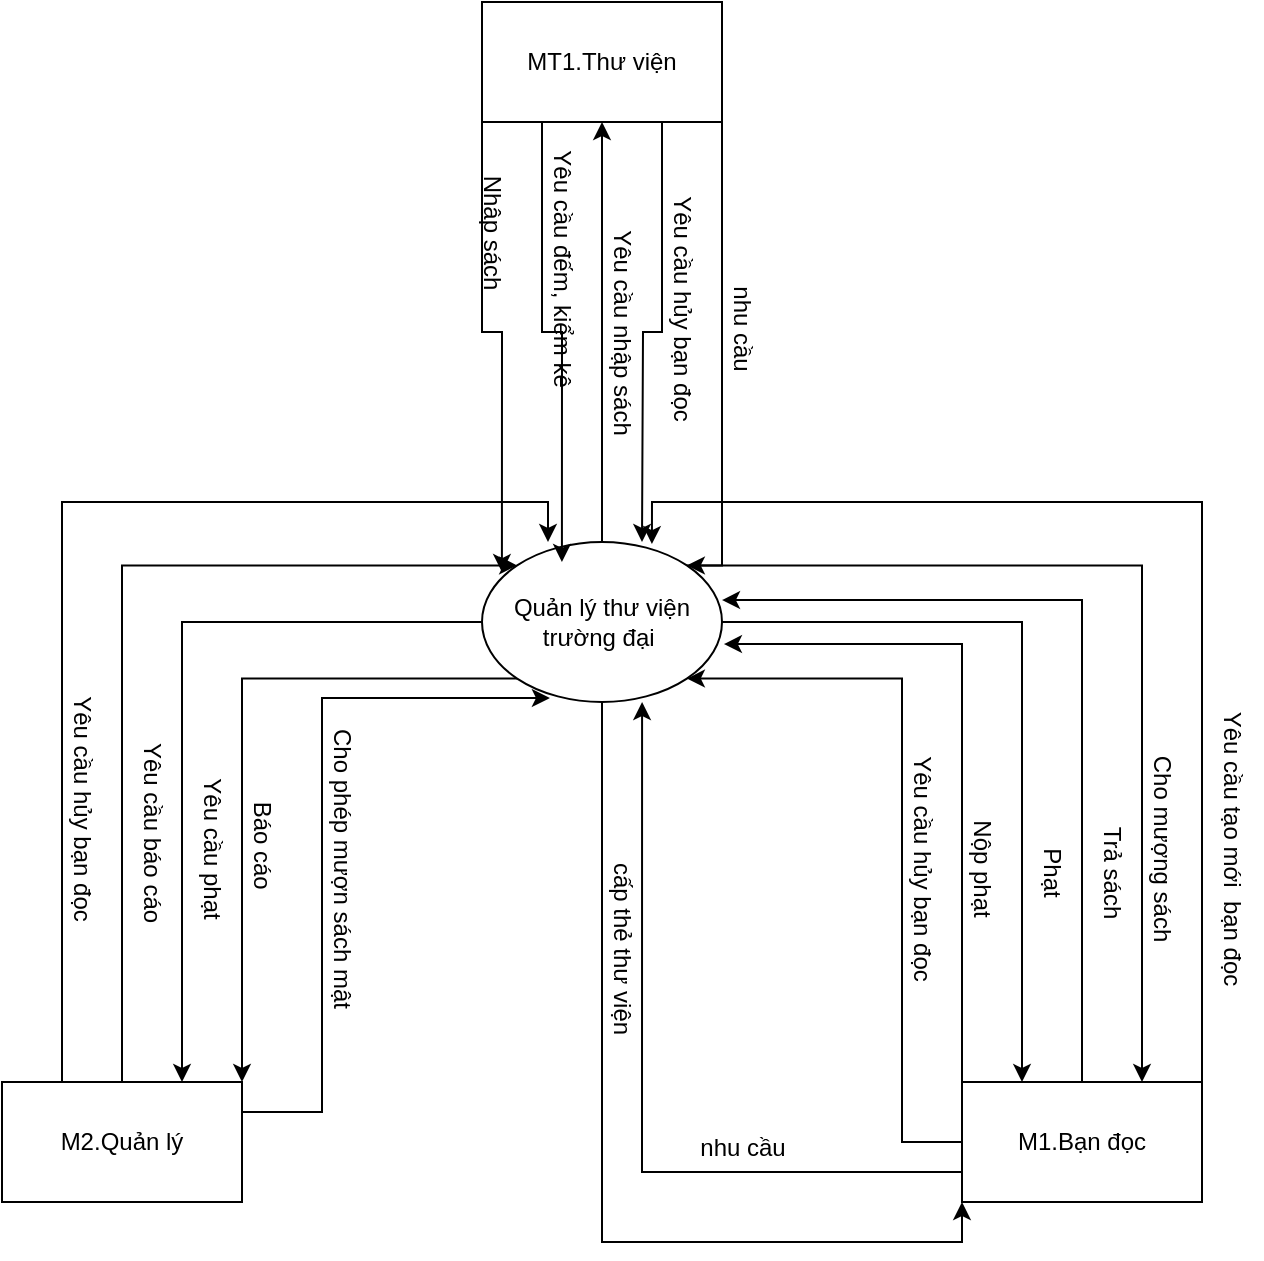 <mxfile version="23.1.5" type="device" pages="5">
  <diagram name="DFD_0" id="41U3SFGYJuDWl6PII1XF">
    <mxGraphModel dx="1434" dy="854" grid="1" gridSize="10" guides="1" tooltips="1" connect="1" arrows="1" fold="1" page="1" pageScale="1" pageWidth="1169" pageHeight="1654" math="0" shadow="0">
      <root>
        <mxCell id="0" />
        <mxCell id="1" parent="0" />
        <mxCell id="ZzRV-1zygrJwGpyrktlc-5" style="edgeStyle=orthogonalEdgeStyle;rounded=0;orthogonalLoop=1;jettySize=auto;html=1;entryX=0.5;entryY=1;entryDx=0;entryDy=0;" parent="1" source="ZzRV-1zygrJwGpyrktlc-1" target="ZzRV-1zygrJwGpyrktlc-3" edge="1">
          <mxGeometry relative="1" as="geometry" />
        </mxCell>
        <mxCell id="ZzRV-1zygrJwGpyrktlc-7" style="edgeStyle=orthogonalEdgeStyle;rounded=0;orthogonalLoop=1;jettySize=auto;html=1;entryX=0.75;entryY=0;entryDx=0;entryDy=0;" parent="1" source="ZzRV-1zygrJwGpyrktlc-1" target="ZzRV-1zygrJwGpyrktlc-2" edge="1">
          <mxGeometry relative="1" as="geometry" />
        </mxCell>
        <mxCell id="ZzRV-1zygrJwGpyrktlc-9" style="edgeStyle=orthogonalEdgeStyle;rounded=0;orthogonalLoop=1;jettySize=auto;html=1;entryX=0.25;entryY=0;entryDx=0;entryDy=0;" parent="1" source="ZzRV-1zygrJwGpyrktlc-1" target="ZzRV-1zygrJwGpyrktlc-4" edge="1">
          <mxGeometry relative="1" as="geometry" />
        </mxCell>
        <mxCell id="ZzRV-1zygrJwGpyrktlc-16" style="edgeStyle=orthogonalEdgeStyle;rounded=0;orthogonalLoop=1;jettySize=auto;html=1;exitX=1;exitY=0;exitDx=0;exitDy=0;entryX=0.75;entryY=0;entryDx=0;entryDy=0;" parent="1" source="ZzRV-1zygrJwGpyrktlc-1" target="ZzRV-1zygrJwGpyrktlc-4" edge="1">
          <mxGeometry relative="1" as="geometry" />
        </mxCell>
        <mxCell id="ZzRV-1zygrJwGpyrktlc-18" style="edgeStyle=orthogonalEdgeStyle;rounded=0;orthogonalLoop=1;jettySize=auto;html=1;exitX=0;exitY=1;exitDx=0;exitDy=0;entryX=1;entryY=0;entryDx=0;entryDy=0;" parent="1" source="ZzRV-1zygrJwGpyrktlc-1" target="ZzRV-1zygrJwGpyrktlc-2" edge="1">
          <mxGeometry relative="1" as="geometry" />
        </mxCell>
        <mxCell id="ZzRV-1zygrJwGpyrktlc-28" style="edgeStyle=orthogonalEdgeStyle;rounded=0;orthogonalLoop=1;jettySize=auto;html=1;entryX=0;entryY=1;entryDx=0;entryDy=0;" parent="1" source="ZzRV-1zygrJwGpyrktlc-1" target="ZzRV-1zygrJwGpyrktlc-4" edge="1">
          <mxGeometry relative="1" as="geometry">
            <Array as="points">
              <mxPoint x="580" y="700" />
              <mxPoint x="760" y="700" />
            </Array>
          </mxGeometry>
        </mxCell>
        <mxCell id="ZzRV-1zygrJwGpyrktlc-1" value="Quản lý thư viện trường đại&amp;nbsp;" style="ellipse;whiteSpace=wrap;html=1;" parent="1" vertex="1">
          <mxGeometry x="520" y="350" width="120" height="80" as="geometry" />
        </mxCell>
        <mxCell id="ZzRV-1zygrJwGpyrktlc-20" style="edgeStyle=orthogonalEdgeStyle;rounded=0;orthogonalLoop=1;jettySize=auto;html=1;entryX=0;entryY=0;entryDx=0;entryDy=0;" parent="1" source="ZzRV-1zygrJwGpyrktlc-2" target="ZzRV-1zygrJwGpyrktlc-1" edge="1">
          <mxGeometry relative="1" as="geometry">
            <Array as="points">
              <mxPoint x="340" y="362" />
            </Array>
          </mxGeometry>
        </mxCell>
        <mxCell id="ZzRV-1zygrJwGpyrktlc-2" value="M2.Quản lý" style="rounded=0;whiteSpace=wrap;html=1;" parent="1" vertex="1">
          <mxGeometry x="280" y="620" width="120" height="60" as="geometry" />
        </mxCell>
        <mxCell id="ZzRV-1zygrJwGpyrktlc-32" style="edgeStyle=orthogonalEdgeStyle;rounded=0;orthogonalLoop=1;jettySize=auto;html=1;exitX=0.75;exitY=1;exitDx=0;exitDy=0;" parent="1" source="ZzRV-1zygrJwGpyrktlc-3" edge="1">
          <mxGeometry relative="1" as="geometry">
            <mxPoint x="600" y="350" as="targetPoint" />
          </mxGeometry>
        </mxCell>
        <mxCell id="ZzRV-1zygrJwGpyrktlc-41" style="edgeStyle=orthogonalEdgeStyle;rounded=0;orthogonalLoop=1;jettySize=auto;html=1;exitX=1;exitY=1;exitDx=0;exitDy=0;entryX=1;entryY=0;entryDx=0;entryDy=0;" parent="1" source="ZzRV-1zygrJwGpyrktlc-3" target="ZzRV-1zygrJwGpyrktlc-1" edge="1">
          <mxGeometry relative="1" as="geometry">
            <Array as="points">
              <mxPoint x="640" y="362" />
            </Array>
          </mxGeometry>
        </mxCell>
        <mxCell id="ZzRV-1zygrJwGpyrktlc-3" value="MT1.Thư viện" style="rounded=0;whiteSpace=wrap;html=1;" parent="1" vertex="1">
          <mxGeometry x="520" y="80" width="120" height="60" as="geometry" />
        </mxCell>
        <mxCell id="ZzRV-1zygrJwGpyrktlc-26" style="edgeStyle=orthogonalEdgeStyle;rounded=0;orthogonalLoop=1;jettySize=auto;html=1;entryX=1;entryY=1;entryDx=0;entryDy=0;" parent="1" source="ZzRV-1zygrJwGpyrktlc-4" target="ZzRV-1zygrJwGpyrktlc-1" edge="1">
          <mxGeometry relative="1" as="geometry">
            <Array as="points">
              <mxPoint x="730" y="650" />
              <mxPoint x="730" y="418" />
            </Array>
          </mxGeometry>
        </mxCell>
        <mxCell id="ZzRV-1zygrJwGpyrktlc-4" value="M1.Bạn đọc" style="rounded=0;whiteSpace=wrap;html=1;" parent="1" vertex="1">
          <mxGeometry x="760" y="620" width="120" height="60" as="geometry" />
        </mxCell>
        <mxCell id="ZzRV-1zygrJwGpyrktlc-6" value="Yêu cầu nhập sách" style="text;html=1;align=center;verticalAlign=middle;resizable=0;points=[];autosize=1;strokeColor=none;fillColor=none;rotation=90;" parent="1" vertex="1">
          <mxGeometry x="525" y="230" width="130" height="30" as="geometry" />
        </mxCell>
        <mxCell id="ZzRV-1zygrJwGpyrktlc-8" value="Yêu cầu phạt" style="text;html=1;align=center;verticalAlign=middle;resizable=0;points=[];autosize=1;strokeColor=none;fillColor=none;rotation=90;" parent="1" vertex="1">
          <mxGeometry x="340" y="488" width="90" height="30" as="geometry" />
        </mxCell>
        <mxCell id="ZzRV-1zygrJwGpyrktlc-11" value="Phạt" style="text;html=1;align=center;verticalAlign=middle;resizable=0;points=[];autosize=1;strokeColor=none;fillColor=none;rotation=90;" parent="1" vertex="1">
          <mxGeometry x="780" y="500" width="50" height="30" as="geometry" />
        </mxCell>
        <mxCell id="ZzRV-1zygrJwGpyrktlc-12" style="edgeStyle=orthogonalEdgeStyle;rounded=0;orthogonalLoop=1;jettySize=auto;html=1;exitX=0;exitY=0;exitDx=0;exitDy=0;entryX=1.008;entryY=0.638;entryDx=0;entryDy=0;entryPerimeter=0;" parent="1" source="ZzRV-1zygrJwGpyrktlc-4" target="ZzRV-1zygrJwGpyrktlc-1" edge="1">
          <mxGeometry relative="1" as="geometry" />
        </mxCell>
        <mxCell id="ZzRV-1zygrJwGpyrktlc-13" value="Nộp phạt" style="text;html=1;align=center;verticalAlign=middle;resizable=0;points=[];autosize=1;strokeColor=none;fillColor=none;rotation=90;" parent="1" vertex="1">
          <mxGeometry x="735" y="498" width="70" height="30" as="geometry" />
        </mxCell>
        <mxCell id="ZzRV-1zygrJwGpyrktlc-14" style="edgeStyle=orthogonalEdgeStyle;rounded=0;orthogonalLoop=1;jettySize=auto;html=1;entryX=1;entryY=0.363;entryDx=0;entryDy=0;entryPerimeter=0;" parent="1" source="ZzRV-1zygrJwGpyrktlc-4" target="ZzRV-1zygrJwGpyrktlc-1" edge="1">
          <mxGeometry relative="1" as="geometry">
            <Array as="points">
              <mxPoint x="820" y="379" />
            </Array>
          </mxGeometry>
        </mxCell>
        <mxCell id="ZzRV-1zygrJwGpyrktlc-15" value="Trả sách" style="text;html=1;align=center;verticalAlign=middle;resizable=0;points=[];autosize=1;strokeColor=none;fillColor=none;rotation=90;" parent="1" vertex="1">
          <mxGeometry x="800" y="500" width="70" height="30" as="geometry" />
        </mxCell>
        <mxCell id="ZzRV-1zygrJwGpyrktlc-17" value="Cho mượng sách" style="text;html=1;align=center;verticalAlign=middle;resizable=0;points=[];autosize=1;strokeColor=none;fillColor=none;rotation=90;" parent="1" vertex="1">
          <mxGeometry x="800" y="488" width="120" height="30" as="geometry" />
        </mxCell>
        <mxCell id="ZzRV-1zygrJwGpyrktlc-19" value="Báo cáo&amp;nbsp;" style="text;html=1;align=center;verticalAlign=middle;resizable=0;points=[];autosize=1;strokeColor=none;fillColor=none;rotation=90;" parent="1" vertex="1">
          <mxGeometry x="375" y="488" width="70" height="30" as="geometry" />
        </mxCell>
        <mxCell id="ZzRV-1zygrJwGpyrktlc-21" value="Yêu cầu báo cáo" style="text;html=1;align=center;verticalAlign=middle;resizable=0;points=[];autosize=1;strokeColor=none;fillColor=none;rotation=90;" parent="1" vertex="1">
          <mxGeometry x="300" y="480" width="110" height="30" as="geometry" />
        </mxCell>
        <mxCell id="ZzRV-1zygrJwGpyrktlc-22" style="edgeStyle=orthogonalEdgeStyle;rounded=0;orthogonalLoop=1;jettySize=auto;html=1;exitX=0.25;exitY=0;exitDx=0;exitDy=0;entryX=0.275;entryY=0;entryDx=0;entryDy=0;entryPerimeter=0;" parent="1" source="ZzRV-1zygrJwGpyrktlc-2" target="ZzRV-1zygrJwGpyrktlc-1" edge="1">
          <mxGeometry relative="1" as="geometry" />
        </mxCell>
        <mxCell id="ZzRV-1zygrJwGpyrktlc-23" value="Yêu cầu hủy bạn đọc" style="text;html=1;align=center;verticalAlign=middle;resizable=0;points=[];autosize=1;strokeColor=none;fillColor=none;rotation=90;" parent="1" vertex="1">
          <mxGeometry x="250" y="468" width="140" height="30" as="geometry" />
        </mxCell>
        <mxCell id="ZzRV-1zygrJwGpyrktlc-24" style="edgeStyle=orthogonalEdgeStyle;rounded=0;orthogonalLoop=1;jettySize=auto;html=1;exitX=1;exitY=0;exitDx=0;exitDy=0;entryX=0.708;entryY=0.013;entryDx=0;entryDy=0;entryPerimeter=0;" parent="1" source="ZzRV-1zygrJwGpyrktlc-4" target="ZzRV-1zygrJwGpyrktlc-1" edge="1">
          <mxGeometry relative="1" as="geometry" />
        </mxCell>
        <mxCell id="ZzRV-1zygrJwGpyrktlc-25" value="Yêu cầu tạo mới&amp;nbsp; bạn đọc" style="text;html=1;align=center;verticalAlign=middle;resizable=0;points=[];autosize=1;strokeColor=none;fillColor=none;rotation=90;" parent="1" vertex="1">
          <mxGeometry x="815" y="488" width="160" height="30" as="geometry" />
        </mxCell>
        <mxCell id="ZzRV-1zygrJwGpyrktlc-27" value="Yêu cầu hủy bạn đọc" style="text;html=1;align=center;verticalAlign=middle;resizable=0;points=[];autosize=1;strokeColor=none;fillColor=none;rotation=90;" parent="1" vertex="1">
          <mxGeometry x="670" y="498" width="140" height="30" as="geometry" />
        </mxCell>
        <mxCell id="ZzRV-1zygrJwGpyrktlc-29" value="cấp thẻ thư viện" style="text;html=1;align=center;verticalAlign=middle;resizable=0;points=[];autosize=1;strokeColor=none;fillColor=none;rotation=90;" parent="1" vertex="1">
          <mxGeometry x="535" y="538" width="110" height="30" as="geometry" />
        </mxCell>
        <mxCell id="ZzRV-1zygrJwGpyrktlc-33" value="Yêu cầu hủy bạn đọc" style="text;html=1;align=center;verticalAlign=middle;resizable=0;points=[];autosize=1;strokeColor=none;fillColor=none;rotation=90;" parent="1" vertex="1">
          <mxGeometry x="550" y="218" width="140" height="30" as="geometry" />
        </mxCell>
        <mxCell id="ZzRV-1zygrJwGpyrktlc-34" style="edgeStyle=orthogonalEdgeStyle;rounded=0;orthogonalLoop=1;jettySize=auto;html=1;exitX=0.25;exitY=1;exitDx=0;exitDy=0;entryX=0.333;entryY=0.125;entryDx=0;entryDy=0;entryPerimeter=0;" parent="1" source="ZzRV-1zygrJwGpyrktlc-3" target="ZzRV-1zygrJwGpyrktlc-1" edge="1">
          <mxGeometry relative="1" as="geometry" />
        </mxCell>
        <mxCell id="ZzRV-1zygrJwGpyrktlc-35" value="Yêu cầu đếm, kiểm kê" style="text;html=1;align=center;verticalAlign=middle;resizable=0;points=[];autosize=1;strokeColor=none;fillColor=none;rotation=90;" parent="1" vertex="1">
          <mxGeometry x="490" y="198" width="140" height="30" as="geometry" />
        </mxCell>
        <mxCell id="ZzRV-1zygrJwGpyrktlc-36" style="edgeStyle=orthogonalEdgeStyle;rounded=0;orthogonalLoop=1;jettySize=auto;html=1;exitX=0;exitY=1;exitDx=0;exitDy=0;entryX=0.083;entryY=0.188;entryDx=0;entryDy=0;entryPerimeter=0;" parent="1" source="ZzRV-1zygrJwGpyrktlc-3" target="ZzRV-1zygrJwGpyrktlc-1" edge="1">
          <mxGeometry relative="1" as="geometry" />
        </mxCell>
        <mxCell id="ZzRV-1zygrJwGpyrktlc-37" value="Nhập sách" style="text;html=1;align=center;verticalAlign=middle;resizable=0;points=[];autosize=1;strokeColor=none;fillColor=none;rotation=90;" parent="1" vertex="1">
          <mxGeometry x="485" y="180" width="80" height="30" as="geometry" />
        </mxCell>
        <mxCell id="ZzRV-1zygrJwGpyrktlc-39" style="edgeStyle=orthogonalEdgeStyle;rounded=0;orthogonalLoop=1;jettySize=auto;html=1;exitX=0;exitY=0.75;exitDx=0;exitDy=0;entryX=0.667;entryY=1;entryDx=0;entryDy=0;entryPerimeter=0;" parent="1" source="ZzRV-1zygrJwGpyrktlc-4" target="ZzRV-1zygrJwGpyrktlc-1" edge="1">
          <mxGeometry relative="1" as="geometry" />
        </mxCell>
        <mxCell id="ZzRV-1zygrJwGpyrktlc-40" value="nhu cầu" style="text;html=1;align=center;verticalAlign=middle;resizable=0;points=[];autosize=1;strokeColor=none;fillColor=none;" parent="1" vertex="1">
          <mxGeometry x="615" y="638" width="70" height="30" as="geometry" />
        </mxCell>
        <mxCell id="ZzRV-1zygrJwGpyrktlc-42" value="nhu cầu" style="text;html=1;align=center;verticalAlign=middle;resizable=0;points=[];autosize=1;strokeColor=none;fillColor=none;rotation=90;" parent="1" vertex="1">
          <mxGeometry x="615" y="228" width="70" height="30" as="geometry" />
        </mxCell>
        <mxCell id="ZzRV-1zygrJwGpyrktlc-43" style="edgeStyle=orthogonalEdgeStyle;rounded=0;orthogonalLoop=1;jettySize=auto;html=1;exitX=1;exitY=0.25;exitDx=0;exitDy=0;entryX=0.283;entryY=0.975;entryDx=0;entryDy=0;entryPerimeter=0;" parent="1" source="ZzRV-1zygrJwGpyrktlc-2" target="ZzRV-1zygrJwGpyrktlc-1" edge="1">
          <mxGeometry relative="1" as="geometry">
            <Array as="points">
              <mxPoint x="440" y="635" />
              <mxPoint x="440" y="428" />
            </Array>
          </mxGeometry>
        </mxCell>
        <mxCell id="ZzRV-1zygrJwGpyrktlc-44" value="Cho phép mượn sách mật" style="text;html=1;align=center;verticalAlign=middle;resizable=0;points=[];autosize=1;strokeColor=none;fillColor=none;rotation=90;" parent="1" vertex="1">
          <mxGeometry x="370" y="498" width="160" height="30" as="geometry" />
        </mxCell>
      </root>
    </mxGraphModel>
  </diagram>
  <diagram id="2Xizpp5Nq7eTL3ve3215" name="DFD_1">
    <mxGraphModel dx="2603" dy="854" grid="1" gridSize="10" guides="1" tooltips="1" connect="1" arrows="1" fold="1" page="1" pageScale="1" pageWidth="1169" pageHeight="1654" math="0" shadow="0">
      <root>
        <mxCell id="0" />
        <mxCell id="1" parent="0" />
        <mxCell id="hZRNJgbfLvQWdK2pU0l_-11" style="edgeStyle=orthogonalEdgeStyle;rounded=0;orthogonalLoop=1;jettySize=auto;html=1;exitX=1;exitY=0.5;exitDx=0;exitDy=0;entryX=0.5;entryY=1;entryDx=0;entryDy=0;" parent="1" source="8dXjWXxGQRlc4X-4-pu9-1" target="8dXjWXxGQRlc4X-4-pu9-4" edge="1">
          <mxGeometry relative="1" as="geometry" />
        </mxCell>
        <mxCell id="hZRNJgbfLvQWdK2pU0l_-29" style="edgeStyle=orthogonalEdgeStyle;rounded=0;orthogonalLoop=1;jettySize=auto;html=1;exitX=0.5;exitY=0;exitDx=0;exitDy=0;entryX=0;entryY=0.5;entryDx=0;entryDy=0;" parent="1" source="8dXjWXxGQRlc4X-4-pu9-1" target="8dXjWXxGQRlc4X-4-pu9-4" edge="1">
          <mxGeometry relative="1" as="geometry" />
        </mxCell>
        <mxCell id="hZRNJgbfLvQWdK2pU0l_-39" style="edgeStyle=orthogonalEdgeStyle;rounded=0;orthogonalLoop=1;jettySize=auto;html=1;exitX=1;exitY=0.5;exitDx=0;exitDy=0;entryX=0.5;entryY=0;entryDx=0;entryDy=0;" parent="1" source="8dXjWXxGQRlc4X-4-pu9-1" target="hZRNJgbfLvQWdK2pU0l_-15" edge="1">
          <mxGeometry relative="1" as="geometry">
            <mxPoint x="1000" y="670" as="targetPoint" />
            <Array as="points">
              <mxPoint x="720" y="510" />
              <mxPoint x="1100" y="510" />
            </Array>
          </mxGeometry>
        </mxCell>
        <mxCell id="gLzhEpGjPdv3yyUpu0-a-1" style="edgeStyle=orthogonalEdgeStyle;rounded=0;orthogonalLoop=1;jettySize=auto;html=1;exitX=1;exitY=0;exitDx=0;exitDy=0;entryX=0.25;entryY=1;entryDx=0;entryDy=0;" edge="1" parent="1" source="8dXjWXxGQRlc4X-4-pu9-1" target="8dXjWXxGQRlc4X-4-pu9-4">
          <mxGeometry relative="1" as="geometry" />
        </mxCell>
        <mxCell id="8dXjWXxGQRlc4X-4-pu9-1" value="B2. Quản&lt;br&gt;lý sách không mật" style="ellipse;whiteSpace=wrap;html=1;" parent="1" vertex="1">
          <mxGeometry x="600" y="400" width="120" height="80" as="geometry" />
        </mxCell>
        <mxCell id="Qyvb8UeXTz7fswLpsVgV-1" style="edgeStyle=orthogonalEdgeStyle;rounded=0;orthogonalLoop=1;jettySize=auto;html=1;exitX=1;exitY=0.25;exitDx=0;exitDy=0;" parent="1" source="8dXjWXxGQRlc4X-4-pu9-2" edge="1">
          <mxGeometry relative="1" as="geometry">
            <mxPoint x="330" y="575.538" as="targetPoint" />
            <Array as="points">
              <mxPoint x="185" y="575" />
            </Array>
          </mxGeometry>
        </mxCell>
        <mxCell id="Qyvb8UeXTz7fswLpsVgV-3" style="edgeStyle=orthogonalEdgeStyle;rounded=0;orthogonalLoop=1;jettySize=auto;html=1;exitX=1;exitY=0.5;exitDx=0;exitDy=0;" parent="1" source="8dXjWXxGQRlc4X-4-pu9-2" edge="1">
          <mxGeometry relative="1" as="geometry">
            <mxPoint x="310" y="589.385" as="targetPoint" />
          </mxGeometry>
        </mxCell>
        <mxCell id="hZRNJgbfLvQWdK2pU0l_-4" style="rounded=0;orthogonalLoop=1;jettySize=auto;html=1;exitX=0.75;exitY=1;exitDx=0;exitDy=0;edgeStyle=orthogonalEdgeStyle;entryX=0;entryY=1;entryDx=0;entryDy=0;" parent="1" source="8dXjWXxGQRlc4X-4-pu9-2" target="biZAmGW_uuRvbvtDCNye-3" edge="1">
          <mxGeometry relative="1" as="geometry">
            <mxPoint x="320" y="660" as="targetPoint" />
            <Array as="points">
              <mxPoint x="10" y="637" />
            </Array>
          </mxGeometry>
        </mxCell>
        <mxCell id="8dXjWXxGQRlc4X-4-pu9-2" value="MT1.Thư viện" style="rounded=0;whiteSpace=wrap;html=1;" parent="1" vertex="1">
          <mxGeometry x="-80" y="560" width="120" height="60" as="geometry" />
        </mxCell>
        <mxCell id="u4X8ZPYzbg9GbZFhVInC-1" style="edgeStyle=orthogonalEdgeStyle;rounded=0;orthogonalLoop=1;jettySize=auto;html=1;exitX=1;exitY=1;exitDx=0;exitDy=0;entryX=0;entryY=0;entryDx=0;entryDy=0;" parent="1" source="8dXjWXxGQRlc4X-4-pu9-3" target="biZAmGW_uuRvbvtDCNye-3" edge="1">
          <mxGeometry relative="1" as="geometry">
            <Array as="points">
              <mxPoint x="40" y="390" />
              <mxPoint x="345" y="390" />
            </Array>
          </mxGeometry>
        </mxCell>
        <mxCell id="8dXjWXxGQRlc4X-4-pu9-3" value="M2.Quản lý" style="rounded=0;whiteSpace=wrap;html=1;" parent="1" vertex="1">
          <mxGeometry x="-80" y="320" width="120" height="60" as="geometry" />
        </mxCell>
        <mxCell id="hZRNJgbfLvQWdK2pU0l_-18" style="edgeStyle=orthogonalEdgeStyle;rounded=0;orthogonalLoop=1;jettySize=auto;html=1;exitX=0.75;exitY=1;exitDx=0;exitDy=0;" parent="1" target="8dXjWXxGQRlc4X-4-pu9-1" edge="1">
          <mxGeometry relative="1" as="geometry">
            <mxPoint x="876.31" y="400" as="sourcePoint" />
            <mxPoint x="730" y="470" as="targetPoint" />
            <Array as="points">
              <mxPoint x="876" y="470" />
            </Array>
          </mxGeometry>
        </mxCell>
        <mxCell id="8dXjWXxGQRlc4X-4-pu9-4" value="Kho sách không mật" style="html=1;dashed=0;whiteSpace=wrap;shape=partialRectangle;right=0;left=0;" parent="1" vertex="1">
          <mxGeometry x="800" y="360" width="100" height="30" as="geometry" />
        </mxCell>
        <mxCell id="hZRNJgbfLvQWdK2pU0l_-13" style="edgeStyle=orthogonalEdgeStyle;rounded=0;orthogonalLoop=1;jettySize=auto;html=1;exitX=1;exitY=0.5;exitDx=0;exitDy=0;entryX=0.5;entryY=0;entryDx=0;entryDy=0;" parent="1" source="biZAmGW_uuRvbvtDCNye-2" target="sw6AoV3NmXhW2kUpb2_h-1" edge="1">
          <mxGeometry relative="1" as="geometry" />
        </mxCell>
        <mxCell id="hZRNJgbfLvQWdK2pU0l_-25" style="edgeStyle=orthogonalEdgeStyle;rounded=0;orthogonalLoop=1;jettySize=auto;html=1;entryX=0;entryY=0.5;entryDx=0;entryDy=0;" parent="1" source="biZAmGW_uuRvbvtDCNye-2" target="sw6AoV3NmXhW2kUpb2_h-1" edge="1">
          <mxGeometry relative="1" as="geometry">
            <Array as="points">
              <mxPoint x="660" y="945" />
            </Array>
          </mxGeometry>
        </mxCell>
        <mxCell id="hZRNJgbfLvQWdK2pU0l_-35" style="edgeStyle=orthogonalEdgeStyle;rounded=0;orthogonalLoop=1;jettySize=auto;html=1;" parent="1" source="biZAmGW_uuRvbvtDCNye-2" edge="1">
          <mxGeometry relative="1" as="geometry">
            <mxPoint x="660" y="640" as="targetPoint" />
          </mxGeometry>
        </mxCell>
        <mxCell id="hZRNJgbfLvQWdK2pU0l_-40" style="edgeStyle=orthogonalEdgeStyle;rounded=0;orthogonalLoop=1;jettySize=auto;html=1;exitX=1;exitY=0.5;exitDx=0;exitDy=0;entryX=0.5;entryY=1;entryDx=0;entryDy=0;" parent="1" source="biZAmGW_uuRvbvtDCNye-2" target="hZRNJgbfLvQWdK2pU0l_-15" edge="1">
          <mxGeometry relative="1" as="geometry">
            <Array as="points">
              <mxPoint x="720" y="750" />
              <mxPoint x="1100" y="750" />
            </Array>
          </mxGeometry>
        </mxCell>
        <mxCell id="gLzhEpGjPdv3yyUpu0-a-3" style="edgeStyle=orthogonalEdgeStyle;rounded=0;orthogonalLoop=1;jettySize=auto;html=1;exitX=1;exitY=1;exitDx=0;exitDy=0;entryX=0;entryY=0;entryDx=0;entryDy=0;" edge="1" parent="1" source="biZAmGW_uuRvbvtDCNye-2" target="sw6AoV3NmXhW2kUpb2_h-1">
          <mxGeometry relative="1" as="geometry">
            <Array as="points">
              <mxPoint x="702" y="930" />
            </Array>
          </mxGeometry>
        </mxCell>
        <mxCell id="biZAmGW_uuRvbvtDCNye-2" value="B3. Quản&lt;br&gt;lý sách mật" style="ellipse;whiteSpace=wrap;html=1;" parent="1" vertex="1">
          <mxGeometry x="600" y="787" width="120" height="80" as="geometry" />
        </mxCell>
        <mxCell id="hZRNJgbfLvQWdK2pU0l_-7" style="edgeStyle=orthogonalEdgeStyle;rounded=0;orthogonalLoop=1;jettySize=auto;html=1;exitX=1;exitY=0;exitDx=0;exitDy=0;entryX=0;entryY=0.5;entryDx=0;entryDy=0;" parent="1" source="biZAmGW_uuRvbvtDCNye-3" target="8dXjWXxGQRlc4X-4-pu9-1" edge="1">
          <mxGeometry relative="1" as="geometry">
            <Array as="points">
              <mxPoint x="465" y="440" />
            </Array>
          </mxGeometry>
        </mxCell>
        <mxCell id="hZRNJgbfLvQWdK2pU0l_-9" style="edgeStyle=orthogonalEdgeStyle;rounded=0;orthogonalLoop=1;jettySize=auto;html=1;exitX=1;exitY=1;exitDx=0;exitDy=0;entryX=0;entryY=0.5;entryDx=0;entryDy=0;" parent="1" source="biZAmGW_uuRvbvtDCNye-3" target="biZAmGW_uuRvbvtDCNye-2" edge="1">
          <mxGeometry relative="1" as="geometry">
            <Array as="points">
              <mxPoint x="465" y="827" />
            </Array>
          </mxGeometry>
        </mxCell>
        <mxCell id="hZRNJgbfLvQWdK2pU0l_-31" style="edgeStyle=orthogonalEdgeStyle;rounded=0;orthogonalLoop=1;jettySize=auto;html=1;entryX=0;entryY=0;entryDx=0;entryDy=0;" parent="1" source="biZAmGW_uuRvbvtDCNye-3" target="8dXjWXxGQRlc4X-4-pu9-1" edge="1">
          <mxGeometry relative="1" as="geometry">
            <Array as="points">
              <mxPoint x="400" y="412" />
            </Array>
          </mxGeometry>
        </mxCell>
        <mxCell id="hZRNJgbfLvQWdK2pU0l_-33" style="edgeStyle=orthogonalEdgeStyle;rounded=0;orthogonalLoop=1;jettySize=auto;html=1;entryX=0;entryY=1;entryDx=0;entryDy=0;" parent="1" source="biZAmGW_uuRvbvtDCNye-3" target="biZAmGW_uuRvbvtDCNye-2" edge="1">
          <mxGeometry relative="1" as="geometry">
            <Array as="points">
              <mxPoint x="400" y="855" />
            </Array>
          </mxGeometry>
        </mxCell>
        <mxCell id="biZAmGW_uuRvbvtDCNye-3" value="B1.&lt;br&gt;Nghiệp&lt;br&gt;vụ thủ thư" style="ellipse;whiteSpace=wrap;html=1;" parent="1" vertex="1">
          <mxGeometry x="320" y="560" width="170" height="90" as="geometry" />
        </mxCell>
        <mxCell id="hZRNJgbfLvQWdK2pU0l_-43" style="edgeStyle=orthogonalEdgeStyle;rounded=0;orthogonalLoop=1;jettySize=auto;html=1;exitX=1;exitY=0.25;exitDx=0;exitDy=0;entryX=0;entryY=1;entryDx=0;entryDy=0;" parent="1" source="jxkSIxepM18J-sIJuTZQ-1" target="biZAmGW_uuRvbvtDCNye-3" edge="1">
          <mxGeometry relative="1" as="geometry" />
        </mxCell>
        <mxCell id="jxkSIxepM18J-sIJuTZQ-1" value="M1.Bạn đọc" style="rounded=0;whiteSpace=wrap;html=1;" parent="1" vertex="1">
          <mxGeometry x="-80" y="797" width="120" height="60" as="geometry" />
        </mxCell>
        <mxCell id="jxkSIxepM18J-sIJuTZQ-2" value="" style="endArrow=none;dashed=1;html=1;rounded=0;" parent="1" edge="1">
          <mxGeometry width="50" height="50" relative="1" as="geometry">
            <mxPoint x="1000" y="200" as="sourcePoint" />
            <mxPoint x="1000" y="210" as="targetPoint" />
            <Array as="points">
              <mxPoint x="160" y="200" />
              <mxPoint x="160" y="1040" />
              <mxPoint x="1000" y="1040" />
            </Array>
          </mxGeometry>
        </mxCell>
        <mxCell id="hZRNJgbfLvQWdK2pU0l_-16" style="edgeStyle=orthogonalEdgeStyle;rounded=0;orthogonalLoop=1;jettySize=auto;html=1;exitX=0.25;exitY=0;exitDx=0;exitDy=0;entryX=1;entryY=1;entryDx=0;entryDy=0;" parent="1" source="sw6AoV3NmXhW2kUpb2_h-1" target="biZAmGW_uuRvbvtDCNye-2" edge="1">
          <mxGeometry relative="1" as="geometry">
            <Array as="points">
              <mxPoint x="825" y="855" />
            </Array>
          </mxGeometry>
        </mxCell>
        <mxCell id="sw6AoV3NmXhW2kUpb2_h-1" value="Kho sách mật" style="html=1;dashed=0;whiteSpace=wrap;shape=partialRectangle;right=0;left=0;" parent="1" vertex="1">
          <mxGeometry x="800" y="930" width="100" height="30" as="geometry" />
        </mxCell>
        <mxCell id="sw6AoV3NmXhW2kUpb2_h-3" value="Thông tin bạn đọc" style="html=1;dashed=0;whiteSpace=wrap;shape=partialRectangle;right=0;left=0;" parent="1" vertex="1">
          <mxGeometry x="215" y="665" width="100" height="30" as="geometry" />
        </mxCell>
        <mxCell id="sw6AoV3NmXhW2kUpb2_h-4" value="Thông tin mượn/trả" style="html=1;dashed=0;whiteSpace=wrap;shape=partialRectangle;right=0;left=0;" parent="1" vertex="1">
          <mxGeometry x="190" y="425" width="100" height="30" as="geometry" />
        </mxCell>
        <mxCell id="sw6AoV3NmXhW2kUpb2_h-6" value="Thông tin phạt" style="html=1;dashed=0;whiteSpace=wrap;shape=partialRectangle;right=0;left=0;" parent="1" vertex="1">
          <mxGeometry x="550" y="280" width="100" height="30" as="geometry" />
        </mxCell>
        <mxCell id="k37SEq_z9DpivswWXJBI-10" style="edgeStyle=orthogonalEdgeStyle;rounded=0;orthogonalLoop=1;jettySize=auto;html=1;" parent="1" source="sw6AoV3NmXhW2kUpb2_h-7" edge="1">
          <mxGeometry relative="1" as="geometry">
            <mxPoint x="490" y="620" as="targetPoint" />
          </mxGeometry>
        </mxCell>
        <mxCell id="sw6AoV3NmXhW2kUpb2_h-7" value="Biên bản đếm kiểm kê" style="html=1;dashed=0;whiteSpace=wrap;shape=partialRectangle;right=0;left=0;" parent="1" vertex="1">
          <mxGeometry x="620" y="605" width="100" height="30" as="geometry" />
        </mxCell>
        <mxCell id="Qyvb8UeXTz7fswLpsVgV-2" value="Nhu cầu&amp;nbsp;" style="text;html=1;align=center;verticalAlign=middle;resizable=0;points=[];autosize=1;strokeColor=none;fillColor=none;" parent="1" vertex="1">
          <mxGeometry x="115" y="548" width="70" height="30" as="geometry" />
        </mxCell>
        <mxCell id="Ai_of9LJ1EiTcY0IF49I-2" value="Yêu cầu hủy bạn đọc" style="text;html=1;align=center;verticalAlign=middle;resizable=0;points=[];autosize=1;strokeColor=none;fillColor=none;" parent="1" vertex="1">
          <mxGeometry x="70" y="568" width="140" height="30" as="geometry" />
        </mxCell>
        <mxCell id="BmhGVZoV7QohOYcNLtER-2" value="Yêu cầu nhập sách" style="text;html=1;align=center;verticalAlign=middle;resizable=0;points=[];autosize=1;strokeColor=none;fillColor=none;" parent="1" vertex="1">
          <mxGeometry x="85" y="590" width="130" height="30" as="geometry" />
        </mxCell>
        <mxCell id="hZRNJgbfLvQWdK2pU0l_-3" value="" style="endArrow=classic;html=1;rounded=0;" parent="1" edge="1">
          <mxGeometry width="50" height="50" relative="1" as="geometry">
            <mxPoint x="310" y="620" as="sourcePoint" />
            <mxPoint x="50" y="620" as="targetPoint" />
          </mxGeometry>
        </mxCell>
        <mxCell id="hZRNJgbfLvQWdK2pU0l_-5" value="Yêu cầu thanh lọc" style="text;html=1;align=center;verticalAlign=middle;resizable=0;points=[];autosize=1;strokeColor=none;fillColor=none;" parent="1" vertex="1">
          <mxGeometry x="80" y="635" width="120" height="30" as="geometry" />
        </mxCell>
        <mxCell id="hZRNJgbfLvQWdK2pU0l_-8" value="Nhập sách" style="text;html=1;align=center;verticalAlign=middle;resizable=0;points=[];autosize=1;strokeColor=none;fillColor=none;" parent="1" vertex="1">
          <mxGeometry x="460" y="438" width="80" height="30" as="geometry" />
        </mxCell>
        <mxCell id="hZRNJgbfLvQWdK2pU0l_-10" value="Nhập sách" style="text;html=1;align=center;verticalAlign=middle;resizable=0;points=[];autosize=1;strokeColor=none;fillColor=none;" parent="1" vertex="1">
          <mxGeometry x="460" y="797" width="80" height="30" as="geometry" />
        </mxCell>
        <mxCell id="hZRNJgbfLvQWdK2pU0l_-12" value="thêm sách" style="text;html=1;align=center;verticalAlign=middle;resizable=0;points=[];autosize=1;strokeColor=none;fillColor=none;" parent="1" vertex="1">
          <mxGeometry x="750" y="438" width="80" height="30" as="geometry" />
        </mxCell>
        <mxCell id="hZRNJgbfLvQWdK2pU0l_-14" value="Thêm sách" style="text;html=1;align=center;verticalAlign=middle;resizable=0;points=[];autosize=1;strokeColor=none;fillColor=none;" parent="1" vertex="1">
          <mxGeometry x="750" y="827" width="80" height="30" as="geometry" />
        </mxCell>
        <mxCell id="hZRNJgbfLvQWdK2pU0l_-15" value="M1.Bạn đọc" style="rounded=0;whiteSpace=wrap;html=1;" parent="1" vertex="1">
          <mxGeometry x="1040" y="598" width="120" height="60" as="geometry" />
        </mxCell>
        <mxCell id="hZRNJgbfLvQWdK2pU0l_-17" value="lấy sách" style="text;html=1;align=center;verticalAlign=middle;resizable=0;points=[];autosize=1;strokeColor=none;fillColor=none;" parent="1" vertex="1">
          <mxGeometry x="735" y="857" width="70" height="30" as="geometry" />
        </mxCell>
        <mxCell id="hZRNJgbfLvQWdK2pU0l_-19" value="lấy sách" style="text;html=1;align=center;verticalAlign=middle;resizable=0;points=[];autosize=1;strokeColor=none;fillColor=none;" parent="1" vertex="1">
          <mxGeometry x="745" y="468" width="70" height="30" as="geometry" />
        </mxCell>
        <mxCell id="hZRNJgbfLvQWdK2pU0l_-20" value="" style="endArrow=classic;html=1;rounded=0;entryX=0;entryY=1;entryDx=0;entryDy=0;exitX=1;exitY=0.5;exitDx=0;exitDy=0;" parent="1" source="biZAmGW_uuRvbvtDCNye-3" target="8dXjWXxGQRlc4X-4-pu9-1" edge="1">
          <mxGeometry width="50" height="50" relative="1" as="geometry">
            <mxPoint x="490" y="568" as="sourcePoint" />
            <mxPoint x="490" y="490" as="targetPoint" />
            <Array as="points">
              <mxPoint x="490" y="468" />
            </Array>
          </mxGeometry>
        </mxCell>
        <mxCell id="hZRNJgbfLvQWdK2pU0l_-21" value="Yêu cầu thanh lọc" style="text;html=1;align=center;verticalAlign=middle;resizable=0;points=[];autosize=1;strokeColor=none;fillColor=none;" parent="1" vertex="1">
          <mxGeometry x="480" y="468" width="120" height="30" as="geometry" />
        </mxCell>
        <mxCell id="hZRNJgbfLvQWdK2pU0l_-23" value="" style="endArrow=classic;html=1;rounded=0;entryX=0;entryY=0;entryDx=0;entryDy=0;exitX=1.006;exitY=0.554;exitDx=0;exitDy=0;exitPerimeter=0;" parent="1" source="biZAmGW_uuRvbvtDCNye-3" target="biZAmGW_uuRvbvtDCNye-2" edge="1">
          <mxGeometry width="50" height="50" relative="1" as="geometry">
            <mxPoint x="515" y="690" as="sourcePoint" />
            <mxPoint x="565" y="640" as="targetPoint" />
            <Array as="points">
              <mxPoint x="491" y="799" />
            </Array>
          </mxGeometry>
        </mxCell>
        <mxCell id="hZRNJgbfLvQWdK2pU0l_-24" value="Yêu cầu thanh lọc" style="text;html=1;align=center;verticalAlign=middle;resizable=0;points=[];autosize=1;strokeColor=none;fillColor=none;" parent="1" vertex="1">
          <mxGeometry x="480" y="778" width="120" height="30" as="geometry" />
        </mxCell>
        <mxCell id="hZRNJgbfLvQWdK2pU0l_-26" value="thanh lọc" style="text;html=1;align=center;verticalAlign=middle;resizable=0;points=[];autosize=1;strokeColor=none;fillColor=none;" parent="1" vertex="1">
          <mxGeometry x="665" y="938" width="70" height="30" as="geometry" />
        </mxCell>
        <mxCell id="hZRNJgbfLvQWdK2pU0l_-28" value="Thanh lọc" style="text;html=1;align=center;verticalAlign=middle;resizable=0;points=[];autosize=1;strokeColor=none;fillColor=none;" parent="1" vertex="1">
          <mxGeometry x="680" y="348" width="80" height="30" as="geometry" />
        </mxCell>
        <mxCell id="hZRNJgbfLvQWdK2pU0l_-32" value="Yêu cầu đếm/kiểm kê" style="text;html=1;align=center;verticalAlign=middle;resizable=0;points=[];autosize=1;strokeColor=none;fillColor=none;" parent="1" vertex="1">
          <mxGeometry x="410" y="378" width="140" height="30" as="geometry" />
        </mxCell>
        <mxCell id="hZRNJgbfLvQWdK2pU0l_-34" value="Yêu cầu đếm kiểm kê" style="text;html=1;align=center;verticalAlign=middle;resizable=0;points=[];autosize=1;strokeColor=none;fillColor=none;" parent="1" vertex="1">
          <mxGeometry x="400" y="828" width="140" height="30" as="geometry" />
        </mxCell>
        <mxCell id="hZRNJgbfLvQWdK2pU0l_-36" value="biên bản đếm kiểm kê" style="text;html=1;align=center;verticalAlign=middle;resizable=0;points=[];autosize=1;strokeColor=none;fillColor=none;rotation=90;" parent="1" vertex="1">
          <mxGeometry x="610" y="698" width="140" height="30" as="geometry" />
        </mxCell>
        <mxCell id="hZRNJgbfLvQWdK2pU0l_-37" style="edgeStyle=orthogonalEdgeStyle;rounded=0;orthogonalLoop=1;jettySize=auto;html=1;entryX=0.4;entryY=-0.167;entryDx=0;entryDy=0;entryPerimeter=0;" parent="1" source="8dXjWXxGQRlc4X-4-pu9-1" target="sw6AoV3NmXhW2kUpb2_h-7" edge="1">
          <mxGeometry relative="1" as="geometry" />
        </mxCell>
        <mxCell id="hZRNJgbfLvQWdK2pU0l_-38" value="Biên bản đếm kiểm kê" style="text;html=1;align=center;verticalAlign=middle;resizable=0;points=[];autosize=1;strokeColor=none;fillColor=none;rotation=90;" parent="1" vertex="1">
          <mxGeometry x="610" y="518" width="140" height="30" as="geometry" />
        </mxCell>
        <mxCell id="hZRNJgbfLvQWdK2pU0l_-41" value="Cho mượn" style="text;html=1;align=center;verticalAlign=middle;resizable=0;points=[];autosize=1;strokeColor=none;fillColor=none;" parent="1" vertex="1">
          <mxGeometry x="860" y="757" width="80" height="30" as="geometry" />
        </mxCell>
        <mxCell id="hZRNJgbfLvQWdK2pU0l_-42" value="Cho mượn" style="text;html=1;align=center;verticalAlign=middle;resizable=0;points=[];autosize=1;strokeColor=none;fillColor=none;" parent="1" vertex="1">
          <mxGeometry x="850" y="488" width="80" height="30" as="geometry" />
        </mxCell>
        <mxCell id="hZRNJgbfLvQWdK2pU0l_-44" value="Yêu cầu cấp mới/ cấp lại thẻ thư viện" style="text;html=1;align=center;verticalAlign=middle;resizable=0;points=[];autosize=1;strokeColor=none;fillColor=none;" parent="1" vertex="1">
          <mxGeometry x="70" y="778" width="220" height="30" as="geometry" />
        </mxCell>
        <mxCell id="hZRNJgbfLvQWdK2pU0l_-45" style="edgeStyle=orthogonalEdgeStyle;rounded=0;orthogonalLoop=1;jettySize=auto;html=1;entryX=0.281;entryY=0.983;entryDx=0;entryDy=0;entryPerimeter=0;" parent="1" source="jxkSIxepM18J-sIJuTZQ-1" target="biZAmGW_uuRvbvtDCNye-3" edge="1">
          <mxGeometry relative="1" as="geometry" />
        </mxCell>
        <mxCell id="hZRNJgbfLvQWdK2pU0l_-46" value="Yêu cầu mượn&amp;nbsp;" style="text;html=1;align=center;verticalAlign=middle;resizable=0;points=[];autosize=1;strokeColor=none;fillColor=none;" parent="1" vertex="1">
          <mxGeometry x="95" y="828" width="110" height="30" as="geometry" />
        </mxCell>
        <mxCell id="hZRNJgbfLvQWdK2pU0l_-47" style="edgeStyle=orthogonalEdgeStyle;rounded=0;orthogonalLoop=1;jettySize=auto;html=1;entryX=0.314;entryY=1.034;entryDx=0;entryDy=0;entryPerimeter=0;" parent="1" source="biZAmGW_uuRvbvtDCNye-3" target="8dXjWXxGQRlc4X-4-pu9-1" edge="1">
          <mxGeometry relative="1" as="geometry">
            <Array as="points">
              <mxPoint x="600" y="605" />
              <mxPoint x="600" y="483" />
            </Array>
          </mxGeometry>
        </mxCell>
        <mxCell id="hZRNJgbfLvQWdK2pU0l_-48" style="edgeStyle=orthogonalEdgeStyle;rounded=0;orthogonalLoop=1;jettySize=auto;html=1;entryX=0.267;entryY=0.018;entryDx=0;entryDy=0;entryPerimeter=0;" parent="1" source="biZAmGW_uuRvbvtDCNye-3" target="biZAmGW_uuRvbvtDCNye-2" edge="1">
          <mxGeometry relative="1" as="geometry">
            <Array as="points">
              <mxPoint x="600" y="605" />
              <mxPoint x="600" y="788" />
            </Array>
          </mxGeometry>
        </mxCell>
        <mxCell id="hZRNJgbfLvQWdK2pU0l_-49" value="Yêu cầu cho mượn" style="text;html=1;align=center;verticalAlign=middle;resizable=0;points=[];autosize=1;strokeColor=none;fillColor=none;" parent="1" vertex="1">
          <mxGeometry x="475" y="578" width="130" height="30" as="geometry" />
        </mxCell>
        <mxCell id="hZRNJgbfLvQWdK2pU0l_-50" style="edgeStyle=orthogonalEdgeStyle;rounded=0;orthogonalLoop=1;jettySize=auto;html=1;exitX=1;exitY=1;exitDx=0;exitDy=0;entryX=0.667;entryY=1.046;entryDx=0;entryDy=0;entryPerimeter=0;" parent="1" source="jxkSIxepM18J-sIJuTZQ-1" target="biZAmGW_uuRvbvtDCNye-3" edge="1">
          <mxGeometry relative="1" as="geometry">
            <Array as="points">
              <mxPoint x="40" y="870" />
              <mxPoint x="433" y="870" />
            </Array>
          </mxGeometry>
        </mxCell>
        <mxCell id="hZRNJgbfLvQWdK2pU0l_-51" value="trả sách" style="text;html=1;align=center;verticalAlign=middle;resizable=0;points=[];autosize=1;strokeColor=none;fillColor=none;" parent="1" vertex="1">
          <mxGeometry x="205" y="838" width="70" height="30" as="geometry" />
        </mxCell>
        <mxCell id="hZRNJgbfLvQWdK2pU0l_-52" style="edgeStyle=orthogonalEdgeStyle;rounded=0;orthogonalLoop=1;jettySize=auto;html=1;exitX=1;exitY=0;exitDx=0;exitDy=0;entryX=0.306;entryY=-0.002;entryDx=0;entryDy=0;entryPerimeter=0;" parent="1" source="jxkSIxepM18J-sIJuTZQ-1" target="biZAmGW_uuRvbvtDCNye-3" edge="1">
          <mxGeometry relative="1" as="geometry">
            <Array as="points">
              <mxPoint x="40" y="720" />
              <mxPoint x="200" y="720" />
              <mxPoint x="200" y="500" />
              <mxPoint x="372" y="500" />
            </Array>
          </mxGeometry>
        </mxCell>
        <mxCell id="hZRNJgbfLvQWdK2pU0l_-53" value="nộp phạt" style="text;html=1;align=center;verticalAlign=middle;resizable=0;points=[];autosize=1;strokeColor=none;fillColor=none;" parent="1" vertex="1">
          <mxGeometry x="245" y="468" width="70" height="30" as="geometry" />
        </mxCell>
        <mxCell id="hZRNJgbfLvQWdK2pU0l_-54" style="edgeStyle=orthogonalEdgeStyle;rounded=0;orthogonalLoop=1;jettySize=auto;html=1;exitX=0.75;exitY=0;exitDx=0;exitDy=0;entryX=0.373;entryY=0.998;entryDx=0;entryDy=0;entryPerimeter=0;" parent="1" source="jxkSIxepM18J-sIJuTZQ-1" target="biZAmGW_uuRvbvtDCNye-3" edge="1">
          <mxGeometry relative="1" as="geometry">
            <Array as="points">
              <mxPoint x="10" y="750" />
              <mxPoint x="383" y="750" />
            </Array>
          </mxGeometry>
        </mxCell>
        <mxCell id="hZRNJgbfLvQWdK2pU0l_-55" value="Yêu cầu hủy thẻ" style="text;html=1;align=center;verticalAlign=middle;resizable=0;points=[];autosize=1;strokeColor=none;fillColor=none;" parent="1" vertex="1">
          <mxGeometry x="145" y="718" width="110" height="30" as="geometry" />
        </mxCell>
        <mxCell id="CAQrPFS5__FLF64RiXbW-2" value="" style="endArrow=classic;html=1;rounded=0;exitX=0.566;exitY=1.03;exitDx=0;exitDy=0;exitPerimeter=0;" parent="1" source="biZAmGW_uuRvbvtDCNye-3" edge="1">
          <mxGeometry width="50" height="50" relative="1" as="geometry">
            <mxPoint x="389.29" y="910" as="sourcePoint" />
            <mxPoint x="10" y="860" as="targetPoint" />
            <Array as="points">
              <mxPoint x="416" y="900" />
              <mxPoint x="10" y="900" />
            </Array>
          </mxGeometry>
        </mxCell>
        <mxCell id="ZWV9XSwBq8wc7n0LuX2Y-1" value="Cấp thẻ" style="text;html=1;align=center;verticalAlign=middle;resizable=0;points=[];autosize=1;strokeColor=none;fillColor=none;" parent="1" vertex="1">
          <mxGeometry x="155" y="898" width="70" height="30" as="geometry" />
        </mxCell>
        <mxCell id="FqnHbDQADEQJLbuWAUSR-1" style="edgeStyle=orthogonalEdgeStyle;rounded=0;orthogonalLoop=1;jettySize=auto;html=1;exitX=1;exitY=0.5;exitDx=0;exitDy=0;entryX=0.388;entryY=-0.033;entryDx=0;entryDy=0;entryPerimeter=0;" parent="1" source="8dXjWXxGQRlc4X-4-pu9-3" target="biZAmGW_uuRvbvtDCNye-3" edge="1">
          <mxGeometry relative="1" as="geometry" />
        </mxCell>
        <mxCell id="FqnHbDQADEQJLbuWAUSR-2" value="Cho phép mượn sách mật" style="text;html=1;align=center;verticalAlign=middle;resizable=0;points=[];autosize=1;strokeColor=none;fillColor=none;" parent="1" vertex="1">
          <mxGeometry x="140" y="330" width="160" height="30" as="geometry" />
        </mxCell>
        <mxCell id="FqnHbDQADEQJLbuWAUSR-3" style="edgeStyle=orthogonalEdgeStyle;rounded=0;orthogonalLoop=1;jettySize=auto;html=1;exitX=1;exitY=0.75;exitDx=0;exitDy=0;entryX=0.235;entryY=0.044;entryDx=0;entryDy=0;entryPerimeter=0;" parent="1" source="8dXjWXxGQRlc4X-4-pu9-3" target="biZAmGW_uuRvbvtDCNye-3" edge="1">
          <mxGeometry relative="1" as="geometry" />
        </mxCell>
        <mxCell id="FqnHbDQADEQJLbuWAUSR-5" value="Yêu cầu báo cáo" style="text;html=1;align=center;verticalAlign=middle;resizable=0;points=[];autosize=1;strokeColor=none;fillColor=none;" parent="1" vertex="1">
          <mxGeometry x="135" y="358" width="110" height="30" as="geometry" />
        </mxCell>
        <mxCell id="u4X8ZPYzbg9GbZFhVInC-2" value="Yêu cầu hủy" style="text;html=1;align=center;verticalAlign=middle;resizable=0;points=[];autosize=1;strokeColor=none;fillColor=none;" parent="1" vertex="1">
          <mxGeometry x="135" y="388" width="90" height="30" as="geometry" />
        </mxCell>
        <mxCell id="k37SEq_z9DpivswWXJBI-1" value="" style="endArrow=classic;html=1;rounded=0;exitX=0.576;exitY=0.011;exitDx=0;exitDy=0;exitPerimeter=0;entryX=1;entryY=0;entryDx=0;entryDy=0;" parent="1" source="biZAmGW_uuRvbvtDCNye-3" target="8dXjWXxGQRlc4X-4-pu9-3" edge="1">
          <mxGeometry width="50" height="50" relative="1" as="geometry">
            <mxPoint x="390" y="320" as="sourcePoint" />
            <mxPoint x="420" y="270" as="targetPoint" />
            <Array as="points">
              <mxPoint x="418" y="320" />
            </Array>
          </mxGeometry>
        </mxCell>
        <mxCell id="k37SEq_z9DpivswWXJBI-2" value="Báo cáo" style="text;html=1;align=center;verticalAlign=middle;resizable=0;points=[];autosize=1;strokeColor=none;fillColor=none;" parent="1" vertex="1">
          <mxGeometry x="275" y="288" width="70" height="30" as="geometry" />
        </mxCell>
        <mxCell id="k37SEq_z9DpivswWXJBI-3" value="" style="endArrow=classic;html=1;rounded=0;exitX=0.706;exitY=0.011;exitDx=0;exitDy=0;exitPerimeter=0;entryX=0.5;entryY=0;entryDx=0;entryDy=0;" parent="1" source="biZAmGW_uuRvbvtDCNye-3" target="8dXjWXxGQRlc4X-4-pu9-3" edge="1">
          <mxGeometry width="50" height="50" relative="1" as="geometry">
            <mxPoint x="430" y="518" as="sourcePoint" />
            <mxPoint x="-20" y="280" as="targetPoint" />
            <Array as="points">
              <mxPoint x="440" y="280" />
              <mxPoint x="-20" y="280" />
            </Array>
          </mxGeometry>
        </mxCell>
        <mxCell id="k37SEq_z9DpivswWXJBI-4" value="Yêu cầu phạt" style="text;html=1;align=center;verticalAlign=middle;resizable=0;points=[];autosize=1;strokeColor=none;fillColor=none;" parent="1" vertex="1">
          <mxGeometry x="185" y="258" width="90" height="30" as="geometry" />
        </mxCell>
        <mxCell id="k37SEq_z9DpivswWXJBI-5" value="" style="endArrow=classic;html=1;rounded=0;entryX=0.029;entryY=0.689;entryDx=0;entryDy=0;entryPerimeter=0;" parent="1" target="biZAmGW_uuRvbvtDCNye-3" edge="1">
          <mxGeometry width="50" height="50" relative="1" as="geometry">
            <mxPoint x="270" y="665" as="sourcePoint" />
            <mxPoint x="310" y="627" as="targetPoint" />
          </mxGeometry>
        </mxCell>
        <mxCell id="k37SEq_z9DpivswWXJBI-6" value="" style="endArrow=classic;html=1;rounded=0;entryX=0.75;entryY=0;entryDx=0;entryDy=0;" parent="1" target="sw6AoV3NmXhW2kUpb2_h-3" edge="1">
          <mxGeometry width="50" height="50" relative="1" as="geometry">
            <mxPoint x="330" y="630" as="sourcePoint" />
            <mxPoint x="340" y="710" as="targetPoint" />
          </mxGeometry>
        </mxCell>
        <mxCell id="k37SEq_z9DpivswWXJBI-7" value="" style="endArrow=classic;html=1;rounded=0;exitX=0;exitY=0;exitDx=0;exitDy=0;entryX=0.25;entryY=1;entryDx=0;entryDy=0;" parent="1" source="biZAmGW_uuRvbvtDCNye-3" target="sw6AoV3NmXhW2kUpb2_h-4" edge="1">
          <mxGeometry width="50" height="50" relative="1" as="geometry">
            <mxPoint x="210" y="460" as="sourcePoint" />
            <mxPoint x="170" y="480" as="targetPoint" />
          </mxGeometry>
        </mxCell>
        <mxCell id="k37SEq_z9DpivswWXJBI-9" value="" style="endArrow=classic;html=1;rounded=0;entryX=0.25;entryY=1;entryDx=0;entryDy=0;" parent="1" target="sw6AoV3NmXhW2kUpb2_h-6" edge="1">
          <mxGeometry width="50" height="50" relative="1" as="geometry">
            <mxPoint x="442.5" y="560" as="sourcePoint" />
            <mxPoint x="497.5" y="517" as="targetPoint" />
          </mxGeometry>
        </mxCell>
        <mxCell id="gLzhEpGjPdv3yyUpu0-a-2" value="đếm/ kiểm kê" style="text;html=1;align=center;verticalAlign=middle;resizable=0;points=[];autosize=1;strokeColor=none;fillColor=none;" vertex="1" parent="1">
          <mxGeometry x="715" y="388" width="90" height="30" as="geometry" />
        </mxCell>
        <mxCell id="gLzhEpGjPdv3yyUpu0-a-4" value="đếm / kiểm kê" style="text;html=1;align=center;verticalAlign=middle;resizable=0;points=[];autosize=1;strokeColor=none;fillColor=none;" vertex="1" parent="1">
          <mxGeometry x="690" y="898" width="100" height="30" as="geometry" />
        </mxCell>
      </root>
    </mxGraphModel>
  </diagram>
  <diagram id="F0dOloV8qRjN8BpS4cap" name="DFD_2_Khokomat">
    <mxGraphModel dx="-375" dy="528" grid="1" gridSize="10" guides="1" tooltips="1" connect="1" arrows="1" fold="1" page="1" pageScale="1" pageWidth="1169" pageHeight="1654" math="0" shadow="0">
      <root>
        <mxCell id="0" />
        <mxCell id="1" parent="0" />
        <mxCell id="gOtOm3TMNsw0IVTfkWPQ-24" value="" style="endArrow=none;dashed=1;html=1;rounded=0;" parent="1" edge="1">
          <mxGeometry width="50" height="50" relative="1" as="geometry">
            <mxPoint x="2700" y="422" as="sourcePoint" />
            <mxPoint x="2700" y="422" as="targetPoint" />
            <Array as="points">
              <mxPoint x="1980" y="422" />
              <mxPoint x="1980" y="1102" />
              <mxPoint x="2710" y="1102" />
            </Array>
          </mxGeometry>
        </mxCell>
        <mxCell id="gOtOm3TMNsw0IVTfkWPQ-38" style="edgeStyle=orthogonalEdgeStyle;rounded=0;orthogonalLoop=1;jettySize=auto;html=1;entryX=1;entryY=0.5;entryDx=0;entryDy=0;" parent="1" source="gOtOm3TMNsw0IVTfkWPQ-25" target="gOtOm3TMNsw0IVTfkWPQ-36" edge="1">
          <mxGeometry relative="1" as="geometry" />
        </mxCell>
        <mxCell id="gOtOm3TMNsw0IVTfkWPQ-25" value="C05. Cho mượn sách không mật" style="ellipse;whiteSpace=wrap;html=1;" parent="1" vertex="1">
          <mxGeometry x="2090" y="720" width="120" height="80" as="geometry" />
        </mxCell>
        <mxCell id="gOtOm3TMNsw0IVTfkWPQ-41" style="edgeStyle=orthogonalEdgeStyle;rounded=0;orthogonalLoop=1;jettySize=auto;html=1;entryX=1;entryY=0.5;entryDx=0;entryDy=0;" parent="1" source="gOtOm3TMNsw0IVTfkWPQ-26" target="gOtOm3TMNsw0IVTfkWPQ-28" edge="1">
          <mxGeometry relative="1" as="geometry">
            <mxPoint x="2240" y="947" as="targetPoint" />
          </mxGeometry>
        </mxCell>
        <mxCell id="U-7ZIp58JWGn9X_xSEzb-1" style="edgeStyle=orthogonalEdgeStyle;rounded=0;orthogonalLoop=1;jettySize=auto;html=1;exitX=1;exitY=0;exitDx=0;exitDy=0;entryX=1;entryY=1;entryDx=0;entryDy=0;" edge="1" parent="1" source="gOtOm3TMNsw0IVTfkWPQ-26" target="gOtOm3TMNsw0IVTfkWPQ-27">
          <mxGeometry relative="1" as="geometry" />
        </mxCell>
        <mxCell id="U-7ZIp58JWGn9X_xSEzb-3" style="edgeStyle=orthogonalEdgeStyle;rounded=0;orthogonalLoop=1;jettySize=auto;html=1;exitX=0;exitY=0;exitDx=0;exitDy=0;entryX=1;entryY=0.5;entryDx=0;entryDy=0;" edge="1" parent="1" source="gOtOm3TMNsw0IVTfkWPQ-26" target="gOtOm3TMNsw0IVTfkWPQ-25">
          <mxGeometry relative="1" as="geometry">
            <Array as="points">
              <mxPoint x="2350" y="919" />
              <mxPoint x="2350" y="760" />
            </Array>
          </mxGeometry>
        </mxCell>
        <mxCell id="gOtOm3TMNsw0IVTfkWPQ-26" value="C16. Sắp&lt;br&gt;xếp" style="ellipse;whiteSpace=wrap;html=1;" parent="1" vertex="1">
          <mxGeometry x="2360" y="907" width="120" height="80" as="geometry" />
        </mxCell>
        <mxCell id="gOtOm3TMNsw0IVTfkWPQ-45" style="edgeStyle=orthogonalEdgeStyle;rounded=0;orthogonalLoop=1;jettySize=auto;html=1;exitX=1;exitY=0.5;exitDx=0;exitDy=0;entryX=0.5;entryY=0;entryDx=0;entryDy=0;" parent="1" source="gOtOm3TMNsw0IVTfkWPQ-27" target="gOtOm3TMNsw0IVTfkWPQ-29" edge="1">
          <mxGeometry relative="1" as="geometry" />
        </mxCell>
        <mxCell id="gOtOm3TMNsw0IVTfkWPQ-59" style="edgeStyle=orthogonalEdgeStyle;rounded=0;orthogonalLoop=1;jettySize=auto;html=1;entryX=1;entryY=0.5;entryDx=0;entryDy=0;" parent="1" source="gOtOm3TMNsw0IVTfkWPQ-27" target="gOtOm3TMNsw0IVTfkWPQ-34" edge="1">
          <mxGeometry relative="1" as="geometry">
            <Array as="points">
              <mxPoint x="2410" y="303" />
            </Array>
          </mxGeometry>
        </mxCell>
        <mxCell id="gOtOm3TMNsw0IVTfkWPQ-27" value="C11. Đếm kiểm kê" style="ellipse;whiteSpace=wrap;html=1;" parent="1" vertex="1">
          <mxGeometry x="2350" y="540" width="120" height="80" as="geometry" />
        </mxCell>
        <mxCell id="gOtOm3TMNsw0IVTfkWPQ-42" style="edgeStyle=orthogonalEdgeStyle;rounded=0;orthogonalLoop=1;jettySize=auto;html=1;entryX=0.5;entryY=1;entryDx=0;entryDy=0;" parent="1" source="gOtOm3TMNsw0IVTfkWPQ-28" target="gOtOm3TMNsw0IVTfkWPQ-25" edge="1">
          <mxGeometry relative="1" as="geometry" />
        </mxCell>
        <mxCell id="gOtOm3TMNsw0IVTfkWPQ-44" style="edgeStyle=orthogonalEdgeStyle;rounded=0;orthogonalLoop=1;jettySize=auto;html=1;exitX=0.75;exitY=0;exitDx=0;exitDy=0;entryX=0.5;entryY=1;entryDx=0;entryDy=0;" parent="1" source="gOtOm3TMNsw0IVTfkWPQ-28" target="gOtOm3TMNsw0IVTfkWPQ-27" edge="1">
          <mxGeometry relative="1" as="geometry">
            <Array as="points">
              <mxPoint x="2175" y="860" />
              <mxPoint x="2410" y="860" />
            </Array>
          </mxGeometry>
        </mxCell>
        <mxCell id="gOtOm3TMNsw0IVTfkWPQ-54" style="edgeStyle=orthogonalEdgeStyle;rounded=0;orthogonalLoop=1;jettySize=auto;html=1;entryX=0;entryY=1;entryDx=0;entryDy=0;" parent="1" source="gOtOm3TMNsw0IVTfkWPQ-28" target="gOtOm3TMNsw0IVTfkWPQ-26" edge="1">
          <mxGeometry relative="1" as="geometry">
            <Array as="points">
              <mxPoint x="2150" y="975" />
            </Array>
          </mxGeometry>
        </mxCell>
        <mxCell id="gOtOm3TMNsw0IVTfkWPQ-28" value="Kho sách không mật" style="html=1;dashed=0;whiteSpace=wrap;shape=partialRectangle;right=0;left=0;" parent="1" vertex="1">
          <mxGeometry x="2100" y="932" width="100" height="30" as="geometry" />
        </mxCell>
        <mxCell id="gOtOm3TMNsw0IVTfkWPQ-58" style="edgeStyle=orthogonalEdgeStyle;rounded=0;orthogonalLoop=1;jettySize=auto;html=1;exitX=0.75;exitY=0;exitDx=0;exitDy=0;entryX=1;entryY=0;entryDx=0;entryDy=0;" parent="1" source="gOtOm3TMNsw0IVTfkWPQ-29" target="gOtOm3TMNsw0IVTfkWPQ-27" edge="1">
          <mxGeometry relative="1" as="geometry" />
        </mxCell>
        <mxCell id="gOtOm3TMNsw0IVTfkWPQ-29" value="Biên bản đếm kiểm kê" style="html=1;dashed=0;whiteSpace=wrap;shape=partialRectangle;right=0;left=0;" parent="1" vertex="1">
          <mxGeometry x="2520" y="612" width="100" height="30" as="geometry" />
        </mxCell>
        <mxCell id="gOtOm3TMNsw0IVTfkWPQ-37" style="edgeStyle=orthogonalEdgeStyle;rounded=0;orthogonalLoop=1;jettySize=auto;html=1;entryX=0.5;entryY=0;entryDx=0;entryDy=0;" parent="1" source="gOtOm3TMNsw0IVTfkWPQ-34" target="gOtOm3TMNsw0IVTfkWPQ-25" edge="1">
          <mxGeometry relative="1" as="geometry" />
        </mxCell>
        <mxCell id="gOtOm3TMNsw0IVTfkWPQ-43" style="edgeStyle=orthogonalEdgeStyle;rounded=0;orthogonalLoop=1;jettySize=auto;html=1;exitX=1;exitY=1;exitDx=0;exitDy=0;entryX=0;entryY=0.5;entryDx=0;entryDy=0;" parent="1" source="gOtOm3TMNsw0IVTfkWPQ-34" target="gOtOm3TMNsw0IVTfkWPQ-27" edge="1">
          <mxGeometry relative="1" as="geometry" />
        </mxCell>
        <mxCell id="gOtOm3TMNsw0IVTfkWPQ-34" value="&amp;nbsp; &amp;nbsp; &amp;nbsp; &amp;nbsp; &amp;nbsp;&amp;nbsp;B1.&lt;span style=&quot;text-align: center;&quot;&gt;Nghiệp&amp;nbsp;&lt;/span&gt;&lt;span style=&quot;text-align: center;&quot;&gt;vụ thủ thư&lt;/span&gt;" style="html=1;dashed=0;whiteSpace=wrap;shape=mxgraph.dfd.dataStoreID;align=left;spacingLeft=3;points=[[0,0],[0.5,0],[1,0],[0,0.5],[1,0.5],[0,1],[0.5,1],[1,1]];" parent="1" vertex="1">
          <mxGeometry x="2070" y="270" width="160" height="65" as="geometry" />
        </mxCell>
        <mxCell id="gOtOm3TMNsw0IVTfkWPQ-36" value="M1.Bạn đọc" style="rounded=0;whiteSpace=wrap;html=1;" parent="1" vertex="1">
          <mxGeometry x="1780" y="727.25" width="160" height="65.5" as="geometry" />
        </mxCell>
        <mxCell id="gOtOm3TMNsw0IVTfkWPQ-40" style="edgeStyle=orthogonalEdgeStyle;rounded=0;orthogonalLoop=1;jettySize=auto;html=1;" parent="1" source="gOtOm3TMNsw0IVTfkWPQ-39" edge="1">
          <mxGeometry relative="1" as="geometry">
            <mxPoint x="2420" y="990" as="targetPoint" />
            <Array as="points">
              <mxPoint x="2420" y="1180" />
              <mxPoint x="2420" y="1180" />
            </Array>
          </mxGeometry>
        </mxCell>
        <mxCell id="gOtOm3TMNsw0IVTfkWPQ-56" style="edgeStyle=orthogonalEdgeStyle;rounded=0;orthogonalLoop=1;jettySize=auto;html=1;exitX=0.774;exitY=0.022;exitDx=0;exitDy=0;entryX=1;entryY=1;entryDx=0;entryDy=0;exitPerimeter=0;" parent="1" source="gOtOm3TMNsw0IVTfkWPQ-39" target="gOtOm3TMNsw0IVTfkWPQ-26" edge="1">
          <mxGeometry relative="1" as="geometry">
            <Array as="points" />
          </mxGeometry>
        </mxCell>
        <mxCell id="gOtOm3TMNsw0IVTfkWPQ-39" value="&amp;nbsp; &amp;nbsp; &amp;nbsp; &amp;nbsp; &amp;nbsp;&amp;nbsp;B1.&lt;span style=&quot;text-align: center;&quot;&gt;Nghiệp&amp;nbsp;&lt;/span&gt;&lt;span style=&quot;text-align: center;&quot;&gt;vụ thủ thư&lt;/span&gt;" style="html=1;dashed=0;whiteSpace=wrap;shape=mxgraph.dfd.dataStoreID;align=left;spacingLeft=3;points=[[0,0],[0.5,0],[1,0],[0,0.5],[1,0.5],[0,1],[0.5,1],[1,1]];" parent="1" vertex="1">
          <mxGeometry x="2338" y="1260" width="160" height="65" as="geometry" />
        </mxCell>
        <mxCell id="gOtOm3TMNsw0IVTfkWPQ-46" value="Yêu cầu cho mượn sách" style="text;html=1;align=center;verticalAlign=middle;resizable=0;points=[];autosize=1;strokeColor=none;fillColor=none;rotation=90;" parent="1" vertex="1">
          <mxGeometry x="2085" y="528" width="150" height="30" as="geometry" />
        </mxCell>
        <mxCell id="gOtOm3TMNsw0IVTfkWPQ-47" value="Cho mượn" style="text;html=1;align=center;verticalAlign=middle;resizable=0;points=[];autosize=1;strokeColor=none;fillColor=none;" parent="1" vertex="1">
          <mxGeometry x="1965" y="732" width="80" height="30" as="geometry" />
        </mxCell>
        <mxCell id="gOtOm3TMNsw0IVTfkWPQ-48" value="lấy sách" style="text;html=1;align=center;verticalAlign=middle;resizable=0;points=[];autosize=1;strokeColor=none;fillColor=none;" parent="1" vertex="1">
          <mxGeometry x="2095" y="838" width="70" height="30" as="geometry" />
        </mxCell>
        <mxCell id="gOtOm3TMNsw0IVTfkWPQ-49" value="thông tin sách" style="text;html=1;align=center;verticalAlign=middle;resizable=0;points=[];autosize=1;strokeColor=none;fillColor=none;rotation=90;" parent="1" vertex="1">
          <mxGeometry x="2370" y="758" width="100" height="30" as="geometry" />
        </mxCell>
        <mxCell id="gOtOm3TMNsw0IVTfkWPQ-50" value="Yêu cầu đếm/ kiểm kê" style="text;html=1;align=center;verticalAlign=middle;resizable=0;points=[];autosize=1;strokeColor=none;fillColor=none;rotation=90;" parent="1" vertex="1">
          <mxGeometry x="2180" y="478" width="140" height="30" as="geometry" />
        </mxCell>
        <mxCell id="gOtOm3TMNsw0IVTfkWPQ-51" value="Biên bản" style="text;html=1;align=center;verticalAlign=middle;resizable=0;points=[];autosize=1;strokeColor=none;fillColor=none;" parent="1" vertex="1">
          <mxGeometry x="2500" y="550" width="70" height="30" as="geometry" />
        </mxCell>
        <mxCell id="gOtOm3TMNsw0IVTfkWPQ-52" value="Nhập sách" style="text;html=1;align=center;verticalAlign=middle;resizable=0;points=[];autosize=1;strokeColor=none;fillColor=none;rotation=90;" parent="1" vertex="1">
          <mxGeometry x="2400" y="1118" width="80" height="30" as="geometry" />
        </mxCell>
        <mxCell id="gOtOm3TMNsw0IVTfkWPQ-53" value="Thâm sách" style="text;html=1;align=center;verticalAlign=middle;resizable=0;points=[];autosize=1;strokeColor=none;fillColor=none;" parent="1" vertex="1">
          <mxGeometry x="2230" y="918" width="80" height="30" as="geometry" />
        </mxCell>
        <mxCell id="gOtOm3TMNsw0IVTfkWPQ-55" value="Thanh lọc" style="text;html=1;align=center;verticalAlign=middle;resizable=0;points=[];autosize=1;strokeColor=none;fillColor=none;" parent="1" vertex="1">
          <mxGeometry x="2210" y="980" width="80" height="30" as="geometry" />
        </mxCell>
        <mxCell id="gOtOm3TMNsw0IVTfkWPQ-57" value="Yêu cầu thanh lọc" style="text;html=1;align=center;verticalAlign=middle;resizable=0;points=[];autosize=1;strokeColor=none;fillColor=none;rotation=90;" parent="1" vertex="1">
          <mxGeometry x="2410" y="1102" width="120" height="30" as="geometry" />
        </mxCell>
        <mxCell id="gOtOm3TMNsw0IVTfkWPQ-60" value="thông tin đếm kiểm kê" style="text;html=1;align=center;verticalAlign=middle;resizable=0;points=[];autosize=1;strokeColor=none;fillColor=none;rotation=90;" parent="1" vertex="1">
          <mxGeometry x="2360" y="368" width="140" height="30" as="geometry" />
        </mxCell>
        <mxCell id="U-7ZIp58JWGn9X_xSEzb-2" value="thông tin vị trí" style="text;html=1;align=center;verticalAlign=middle;resizable=0;points=[];autosize=1;strokeColor=none;fillColor=none;rotation=90;" vertex="1" parent="1">
          <mxGeometry x="2420" y="690" width="100" height="30" as="geometry" />
        </mxCell>
        <mxCell id="U-7ZIp58JWGn9X_xSEzb-4" value="thông tin vị trí" style="text;html=1;align=center;verticalAlign=middle;resizable=0;points=[];autosize=1;strokeColor=none;fillColor=none;rotation=90;" vertex="1" parent="1">
          <mxGeometry x="2320" y="792.75" width="100" height="30" as="geometry" />
        </mxCell>
      </root>
    </mxGraphModel>
  </diagram>
  <diagram id="VaGWAEmeNBW8SnY1nxiL" name="DFD_2_Khomat">
    <mxGraphModel dx="1588" dy="1056" grid="1" gridSize="10" guides="1" tooltips="1" connect="1" arrows="1" fold="1" page="1" pageScale="1" pageWidth="1169" pageHeight="1654" math="0" shadow="0">
      <root>
        <mxCell id="0" />
        <mxCell id="1" parent="0" />
        <mxCell id="BiM31fZZ7WOJlMN7RB7W-1" value="" style="endArrow=none;dashed=1;html=1;rounded=0;" parent="1" edge="1">
          <mxGeometry width="50" height="50" relative="1" as="geometry">
            <mxPoint x="1250" y="412" as="sourcePoint" />
            <mxPoint x="1250" y="412" as="targetPoint" />
            <Array as="points">
              <mxPoint x="530" y="412" />
              <mxPoint x="530" y="1092" />
              <mxPoint x="1260" y="1092" />
            </Array>
          </mxGeometry>
        </mxCell>
        <mxCell id="BiM31fZZ7WOJlMN7RB7W-2" style="edgeStyle=orthogonalEdgeStyle;rounded=0;orthogonalLoop=1;jettySize=auto;html=1;entryX=1;entryY=0.5;entryDx=0;entryDy=0;" parent="1" source="BiM31fZZ7WOJlMN7RB7W-3" target="BiM31fZZ7WOJlMN7RB7W-18" edge="1">
          <mxGeometry relative="1" as="geometry" />
        </mxCell>
        <mxCell id="BiM31fZZ7WOJlMN7RB7W-3" value="C08. Cho mượn sách mật" style="ellipse;whiteSpace=wrap;html=1;" parent="1" vertex="1">
          <mxGeometry x="640" y="710" width="120" height="80" as="geometry" />
        </mxCell>
        <mxCell id="BiM31fZZ7WOJlMN7RB7W-4" style="edgeStyle=orthogonalEdgeStyle;rounded=0;orthogonalLoop=1;jettySize=auto;html=1;entryX=1;entryY=0.5;entryDx=0;entryDy=0;" parent="1" source="BiM31fZZ7WOJlMN7RB7W-5" target="BiM31fZZ7WOJlMN7RB7W-12" edge="1">
          <mxGeometry relative="1" as="geometry">
            <mxPoint x="790" y="937" as="targetPoint" />
          </mxGeometry>
        </mxCell>
        <mxCell id="MiFlAIez0qvgZsJip7fz-1" style="edgeStyle=orthogonalEdgeStyle;rounded=0;orthogonalLoop=1;jettySize=auto;html=1;exitX=1;exitY=0;exitDx=0;exitDy=0;entryX=1;entryY=1;entryDx=0;entryDy=0;" edge="1" parent="1" source="BiM31fZZ7WOJlMN7RB7W-5" target="BiM31fZZ7WOJlMN7RB7W-8">
          <mxGeometry relative="1" as="geometry" />
        </mxCell>
        <mxCell id="MiFlAIez0qvgZsJip7fz-3" style="edgeStyle=orthogonalEdgeStyle;rounded=0;orthogonalLoop=1;jettySize=auto;html=1;exitX=0;exitY=0;exitDx=0;exitDy=0;entryX=1;entryY=0.5;entryDx=0;entryDy=0;" edge="1" parent="1" source="BiM31fZZ7WOJlMN7RB7W-5" target="BiM31fZZ7WOJlMN7RB7W-3">
          <mxGeometry relative="1" as="geometry">
            <Array as="points">
              <mxPoint x="880" y="909" />
              <mxPoint x="880" y="750" />
            </Array>
          </mxGeometry>
        </mxCell>
        <mxCell id="BiM31fZZ7WOJlMN7RB7W-5" value="C17. Sắp&lt;br&gt;xếp" style="ellipse;whiteSpace=wrap;html=1;" parent="1" vertex="1">
          <mxGeometry x="910" y="897" width="120" height="80" as="geometry" />
        </mxCell>
        <mxCell id="BiM31fZZ7WOJlMN7RB7W-6" style="edgeStyle=orthogonalEdgeStyle;rounded=0;orthogonalLoop=1;jettySize=auto;html=1;exitX=1;exitY=0.5;exitDx=0;exitDy=0;entryX=0.5;entryY=0;entryDx=0;entryDy=0;" parent="1" source="BiM31fZZ7WOJlMN7RB7W-8" target="BiM31fZZ7WOJlMN7RB7W-14" edge="1">
          <mxGeometry relative="1" as="geometry" />
        </mxCell>
        <mxCell id="BiM31fZZ7WOJlMN7RB7W-7" style="edgeStyle=orthogonalEdgeStyle;rounded=0;orthogonalLoop=1;jettySize=auto;html=1;entryX=1;entryY=0.5;entryDx=0;entryDy=0;" parent="1" source="BiM31fZZ7WOJlMN7RB7W-8" target="BiM31fZZ7WOJlMN7RB7W-17" edge="1">
          <mxGeometry relative="1" as="geometry">
            <Array as="points">
              <mxPoint x="960" y="293" />
            </Array>
          </mxGeometry>
        </mxCell>
        <mxCell id="BiM31fZZ7WOJlMN7RB7W-8" value="C12. Đếm kiểm kê" style="ellipse;whiteSpace=wrap;html=1;" parent="1" vertex="1">
          <mxGeometry x="900" y="530" width="120" height="80" as="geometry" />
        </mxCell>
        <mxCell id="BiM31fZZ7WOJlMN7RB7W-9" style="edgeStyle=orthogonalEdgeStyle;rounded=0;orthogonalLoop=1;jettySize=auto;html=1;entryX=0.5;entryY=1;entryDx=0;entryDy=0;" parent="1" source="BiM31fZZ7WOJlMN7RB7W-12" target="BiM31fZZ7WOJlMN7RB7W-3" edge="1">
          <mxGeometry relative="1" as="geometry" />
        </mxCell>
        <mxCell id="BiM31fZZ7WOJlMN7RB7W-10" style="edgeStyle=orthogonalEdgeStyle;rounded=0;orthogonalLoop=1;jettySize=auto;html=1;exitX=0.75;exitY=0;exitDx=0;exitDy=0;entryX=0.5;entryY=1;entryDx=0;entryDy=0;" parent="1" source="BiM31fZZ7WOJlMN7RB7W-12" target="BiM31fZZ7WOJlMN7RB7W-8" edge="1">
          <mxGeometry relative="1" as="geometry">
            <Array as="points">
              <mxPoint x="725" y="850" />
              <mxPoint x="960" y="850" />
            </Array>
          </mxGeometry>
        </mxCell>
        <mxCell id="BiM31fZZ7WOJlMN7RB7W-11" style="edgeStyle=orthogonalEdgeStyle;rounded=0;orthogonalLoop=1;jettySize=auto;html=1;entryX=0;entryY=1;entryDx=0;entryDy=0;" parent="1" source="BiM31fZZ7WOJlMN7RB7W-12" target="BiM31fZZ7WOJlMN7RB7W-5" edge="1">
          <mxGeometry relative="1" as="geometry">
            <Array as="points">
              <mxPoint x="700" y="965" />
            </Array>
          </mxGeometry>
        </mxCell>
        <mxCell id="BiM31fZZ7WOJlMN7RB7W-12" value="Kho sách mật" style="html=1;dashed=0;whiteSpace=wrap;shape=partialRectangle;right=0;left=0;" parent="1" vertex="1">
          <mxGeometry x="650" y="922" width="100" height="30" as="geometry" />
        </mxCell>
        <mxCell id="BiM31fZZ7WOJlMN7RB7W-13" style="edgeStyle=orthogonalEdgeStyle;rounded=0;orthogonalLoop=1;jettySize=auto;html=1;exitX=0.75;exitY=0;exitDx=0;exitDy=0;entryX=1;entryY=0;entryDx=0;entryDy=0;" parent="1" source="BiM31fZZ7WOJlMN7RB7W-14" target="BiM31fZZ7WOJlMN7RB7W-8" edge="1">
          <mxGeometry relative="1" as="geometry" />
        </mxCell>
        <mxCell id="BiM31fZZ7WOJlMN7RB7W-14" value="Biên bản đếm kiểm kê" style="html=1;dashed=0;whiteSpace=wrap;shape=partialRectangle;right=0;left=0;" parent="1" vertex="1">
          <mxGeometry x="1070" y="602" width="100" height="30" as="geometry" />
        </mxCell>
        <mxCell id="BiM31fZZ7WOJlMN7RB7W-15" style="edgeStyle=orthogonalEdgeStyle;rounded=0;orthogonalLoop=1;jettySize=auto;html=1;entryX=0.5;entryY=0;entryDx=0;entryDy=0;" parent="1" source="BiM31fZZ7WOJlMN7RB7W-17" target="BiM31fZZ7WOJlMN7RB7W-3" edge="1">
          <mxGeometry relative="1" as="geometry" />
        </mxCell>
        <mxCell id="BiM31fZZ7WOJlMN7RB7W-16" style="edgeStyle=orthogonalEdgeStyle;rounded=0;orthogonalLoop=1;jettySize=auto;html=1;exitX=1;exitY=1;exitDx=0;exitDy=0;entryX=0;entryY=0.5;entryDx=0;entryDy=0;" parent="1" source="BiM31fZZ7WOJlMN7RB7W-17" target="BiM31fZZ7WOJlMN7RB7W-8" edge="1">
          <mxGeometry relative="1" as="geometry" />
        </mxCell>
        <mxCell id="BiM31fZZ7WOJlMN7RB7W-17" value="&amp;nbsp; &amp;nbsp; &amp;nbsp; &amp;nbsp; &amp;nbsp;&amp;nbsp;B1.&lt;span style=&quot;text-align: center;&quot;&gt;Nghiệp&amp;nbsp;&lt;/span&gt;&lt;span style=&quot;text-align: center;&quot;&gt;vụ thủ thư&lt;/span&gt;" style="html=1;dashed=0;whiteSpace=wrap;shape=mxgraph.dfd.dataStoreID;align=left;spacingLeft=3;points=[[0,0],[0.5,0],[1,0],[0,0.5],[1,0.5],[0,1],[0.5,1],[1,1]];" parent="1" vertex="1">
          <mxGeometry x="620" y="260" width="160" height="65" as="geometry" />
        </mxCell>
        <mxCell id="BiM31fZZ7WOJlMN7RB7W-18" value="M1.Bạn đọc" style="rounded=0;whiteSpace=wrap;html=1;" parent="1" vertex="1">
          <mxGeometry x="330" y="717.25" width="160" height="65.5" as="geometry" />
        </mxCell>
        <mxCell id="BiM31fZZ7WOJlMN7RB7W-19" style="edgeStyle=orthogonalEdgeStyle;rounded=0;orthogonalLoop=1;jettySize=auto;html=1;" parent="1" source="BiM31fZZ7WOJlMN7RB7W-21" edge="1">
          <mxGeometry relative="1" as="geometry">
            <mxPoint x="970" y="980" as="targetPoint" />
            <Array as="points">
              <mxPoint x="970" y="1170" />
              <mxPoint x="970" y="1170" />
            </Array>
          </mxGeometry>
        </mxCell>
        <mxCell id="BiM31fZZ7WOJlMN7RB7W-20" style="edgeStyle=orthogonalEdgeStyle;rounded=0;orthogonalLoop=1;jettySize=auto;html=1;exitX=0.774;exitY=0.022;exitDx=0;exitDy=0;entryX=1;entryY=1;entryDx=0;entryDy=0;exitPerimeter=0;" parent="1" source="BiM31fZZ7WOJlMN7RB7W-21" target="BiM31fZZ7WOJlMN7RB7W-5" edge="1">
          <mxGeometry relative="1" as="geometry">
            <Array as="points" />
          </mxGeometry>
        </mxCell>
        <mxCell id="BiM31fZZ7WOJlMN7RB7W-21" value="&amp;nbsp; &amp;nbsp; &amp;nbsp; &amp;nbsp; &amp;nbsp;&amp;nbsp;B1.&lt;span style=&quot;text-align: center;&quot;&gt;Nghiệp&amp;nbsp;&lt;/span&gt;&lt;span style=&quot;text-align: center;&quot;&gt;vụ thủ thư&lt;/span&gt;" style="html=1;dashed=0;whiteSpace=wrap;shape=mxgraph.dfd.dataStoreID;align=left;spacingLeft=3;points=[[0,0],[0.5,0],[1,0],[0,0.5],[1,0.5],[0,1],[0.5,1],[1,1]];" parent="1" vertex="1">
          <mxGeometry x="888" y="1250" width="160" height="65" as="geometry" />
        </mxCell>
        <mxCell id="BiM31fZZ7WOJlMN7RB7W-22" value="&amp;nbsp;Cho phép mượn sách" style="text;html=1;align=center;verticalAlign=middle;resizable=0;points=[];autosize=1;strokeColor=none;fillColor=none;rotation=90;" parent="1" vertex="1">
          <mxGeometry x="640" y="518" width="140" height="30" as="geometry" />
        </mxCell>
        <mxCell id="BiM31fZZ7WOJlMN7RB7W-23" value="Cho mượn" style="text;html=1;align=center;verticalAlign=middle;resizable=0;points=[];autosize=1;strokeColor=none;fillColor=none;" parent="1" vertex="1">
          <mxGeometry x="515" y="722" width="80" height="30" as="geometry" />
        </mxCell>
        <mxCell id="BiM31fZZ7WOJlMN7RB7W-24" value="lấy sách" style="text;html=1;align=center;verticalAlign=middle;resizable=0;points=[];autosize=1;strokeColor=none;fillColor=none;" parent="1" vertex="1">
          <mxGeometry x="645" y="828" width="70" height="30" as="geometry" />
        </mxCell>
        <mxCell id="BiM31fZZ7WOJlMN7RB7W-25" value="thông tin sách" style="text;html=1;align=center;verticalAlign=middle;resizable=0;points=[];autosize=1;strokeColor=none;fillColor=none;rotation=90;" parent="1" vertex="1">
          <mxGeometry x="920" y="748" width="100" height="30" as="geometry" />
        </mxCell>
        <mxCell id="BiM31fZZ7WOJlMN7RB7W-26" value="Yêu cầu đếm/ kiểm kê" style="text;html=1;align=center;verticalAlign=middle;resizable=0;points=[];autosize=1;strokeColor=none;fillColor=none;rotation=90;" parent="1" vertex="1">
          <mxGeometry x="730" y="468" width="140" height="30" as="geometry" />
        </mxCell>
        <mxCell id="BiM31fZZ7WOJlMN7RB7W-27" value="Biên bản" style="text;html=1;align=center;verticalAlign=middle;resizable=0;points=[];autosize=1;strokeColor=none;fillColor=none;" parent="1" vertex="1">
          <mxGeometry x="1050" y="540" width="70" height="30" as="geometry" />
        </mxCell>
        <mxCell id="BiM31fZZ7WOJlMN7RB7W-28" value="Nhập sách" style="text;html=1;align=center;verticalAlign=middle;resizable=0;points=[];autosize=1;strokeColor=none;fillColor=none;rotation=90;" parent="1" vertex="1">
          <mxGeometry x="950" y="1108" width="80" height="30" as="geometry" />
        </mxCell>
        <mxCell id="BiM31fZZ7WOJlMN7RB7W-29" value="Thâm sách" style="text;html=1;align=center;verticalAlign=middle;resizable=0;points=[];autosize=1;strokeColor=none;fillColor=none;" parent="1" vertex="1">
          <mxGeometry x="780" y="908" width="80" height="30" as="geometry" />
        </mxCell>
        <mxCell id="BiM31fZZ7WOJlMN7RB7W-30" value="Thanh lọc" style="text;html=1;align=center;verticalAlign=middle;resizable=0;points=[];autosize=1;strokeColor=none;fillColor=none;" parent="1" vertex="1">
          <mxGeometry x="760" y="970" width="80" height="30" as="geometry" />
        </mxCell>
        <mxCell id="BiM31fZZ7WOJlMN7RB7W-31" value="Yêu cầu thanh lọc" style="text;html=1;align=center;verticalAlign=middle;resizable=0;points=[];autosize=1;strokeColor=none;fillColor=none;rotation=90;" parent="1" vertex="1">
          <mxGeometry x="960" y="1092" width="120" height="30" as="geometry" />
        </mxCell>
        <mxCell id="BiM31fZZ7WOJlMN7RB7W-32" value="thông tin đếm kiểm kê" style="text;html=1;align=center;verticalAlign=middle;resizable=0;points=[];autosize=1;strokeColor=none;fillColor=none;rotation=90;" parent="1" vertex="1">
          <mxGeometry x="910" y="358" width="140" height="30" as="geometry" />
        </mxCell>
        <mxCell id="BiM31fZZ7WOJlMN7RB7W-33" style="edgeStyle=orthogonalEdgeStyle;rounded=0;orthogonalLoop=1;jettySize=auto;html=1;exitX=1;exitY=0.75;exitDx=0;exitDy=0;entryX=0.017;entryY=0.7;entryDx=0;entryDy=0;entryPerimeter=0;" parent="1" source="BiM31fZZ7WOJlMN7RB7W-18" target="BiM31fZZ7WOJlMN7RB7W-3" edge="1">
          <mxGeometry relative="1" as="geometry" />
        </mxCell>
        <mxCell id="BiM31fZZ7WOJlMN7RB7W-34" value="Cung cấp thông tin" style="text;html=1;align=center;verticalAlign=middle;resizable=0;points=[];autosize=1;strokeColor=none;fillColor=none;" parent="1" vertex="1">
          <mxGeometry x="500" y="768" width="120" height="30" as="geometry" />
        </mxCell>
        <mxCell id="MiFlAIez0qvgZsJip7fz-2" value="thông tin vị trí" style="text;html=1;align=center;verticalAlign=middle;resizable=0;points=[];autosize=1;strokeColor=none;fillColor=none;rotation=90;" vertex="1" parent="1">
          <mxGeometry x="970" y="692" width="100" height="30" as="geometry" />
        </mxCell>
        <mxCell id="MiFlAIez0qvgZsJip7fz-4" value="thông tin vị trí" style="text;html=1;align=center;verticalAlign=middle;resizable=0;points=[];autosize=1;strokeColor=none;fillColor=none;rotation=90;" vertex="1" parent="1">
          <mxGeometry x="850" y="782.75" width="100" height="30" as="geometry" />
        </mxCell>
      </root>
    </mxGraphModel>
  </diagram>
  <diagram id="9iPPM1Acf9GBcNDBGXju" name="DFD_2_THuthu">
    <mxGraphModel dx="419" dy="1056" grid="1" gridSize="10" guides="1" tooltips="1" connect="1" arrows="1" fold="1" page="1" pageScale="1" pageWidth="1169" pageHeight="1654" math="0" shadow="0">
      <root>
        <mxCell id="0" />
        <mxCell id="1" parent="0" />
        <mxCell id="ch65il-LAxWwvaQbPswF-1" value="" style="endArrow=none;dashed=1;html=1;rounded=0;" parent="1" edge="1">
          <mxGeometry width="50" height="50" relative="1" as="geometry">
            <mxPoint x="2680" y="200" as="sourcePoint" />
            <mxPoint x="2680" y="200" as="targetPoint" />
            <Array as="points">
              <mxPoint x="1560" y="200" />
              <mxPoint x="1560" y="1200" />
              <mxPoint x="2680" y="1200" />
            </Array>
          </mxGeometry>
        </mxCell>
        <mxCell id="vEN2frfrh9uhoCPEe1Sw-1" value="&lt;span style=&quot;white-space: pre;&quot;&gt;&#x9;&lt;/span&gt;B2. Quản&amp;nbsp;&lt;span style=&quot;text-align: center;&quot;&gt;lý sách&amp;nbsp; &amp;nbsp; &amp;nbsp; &amp;nbsp; &amp;nbsp; &amp;nbsp; &amp;nbsp; &amp;nbsp; &amp;nbsp; &amp;nbsp; &amp;nbsp;không mật&lt;/span&gt;" style="html=1;dashed=0;whiteSpace=wrap;shape=mxgraph.dfd.dataStoreID;align=left;spacingLeft=3;points=[[0,0],[0.5,0],[1,0],[0,0.5],[1,0.5],[0,1],[0.5,1],[1,1]];" parent="1" vertex="1">
          <mxGeometry x="2763" y="370" width="160" height="65" as="geometry" />
        </mxCell>
        <mxCell id="vEN2frfrh9uhoCPEe1Sw-2" value="&amp;nbsp; &amp;nbsp; &amp;nbsp; &amp;nbsp; B3. Quản&amp;nbsp;&lt;span style=&quot;text-align: center;&quot;&gt;lý sách mật&lt;/span&gt;" style="html=1;dashed=0;whiteSpace=wrap;shape=mxgraph.dfd.dataStoreID;align=left;spacingLeft=3;points=[[0,0],[0.5,0],[1,0],[0,0.5],[1,0.5],[0,1],[0.5,1],[1,1]];" parent="1" vertex="1">
          <mxGeometry x="2763" y="1003" width="160" height="65" as="geometry" />
        </mxCell>
        <mxCell id="Fb69zdqyYalxa-Qp_HVR-1" style="edgeStyle=orthogonalEdgeStyle;rounded=0;orthogonalLoop=1;jettySize=auto;html=1;entryX=0;entryY=0.5;entryDx=0;entryDy=0;" parent="1" source="vEN2frfrh9uhoCPEe1Sw-3" target="vEN2frfrh9uhoCPEe1Sw-6" edge="1">
          <mxGeometry relative="1" as="geometry">
            <Array as="points">
              <mxPoint x="1520" y="984" />
              <mxPoint x="1520" y="1077" />
            </Array>
          </mxGeometry>
        </mxCell>
        <mxCell id="Fb69zdqyYalxa-Qp_HVR-2" style="edgeStyle=orthogonalEdgeStyle;rounded=0;orthogonalLoop=1;jettySize=auto;html=1;exitX=1;exitY=0.25;exitDx=0;exitDy=0;entryX=0.5;entryY=1;entryDx=0;entryDy=0;" parent="1" source="vEN2frfrh9uhoCPEe1Sw-3" target="vEN2frfrh9uhoCPEe1Sw-15" edge="1">
          <mxGeometry relative="1" as="geometry" />
        </mxCell>
        <mxCell id="KGq58yJzalIeG65Db61i-5" style="edgeStyle=orthogonalEdgeStyle;rounded=0;orthogonalLoop=1;jettySize=auto;html=1;entryX=0;entryY=0;entryDx=0;entryDy=0;" parent="1" source="vEN2frfrh9uhoCPEe1Sw-3" target="vEN2frfrh9uhoCPEe1Sw-10" edge="1">
          <mxGeometry relative="1" as="geometry">
            <Array as="points">
              <mxPoint x="2177" y="1010" />
            </Array>
          </mxGeometry>
        </mxCell>
        <mxCell id="vEN2frfrh9uhoCPEe1Sw-3" value="M1.Bạn đọc" style="rounded=0;whiteSpace=wrap;html=1;" parent="1" vertex="1">
          <mxGeometry x="1360" y="954" width="120" height="60" as="geometry" />
        </mxCell>
        <mxCell id="Yr9XN3frfgDYRgUrVWLw-19" style="edgeStyle=orthogonalEdgeStyle;rounded=0;orthogonalLoop=1;jettySize=auto;html=1;entryX=0.5;entryY=0;entryDx=0;entryDy=0;" parent="1" source="vEN2frfrh9uhoCPEe1Sw-4" target="vEN2frfrh9uhoCPEe1Sw-16" edge="1">
          <mxGeometry relative="1" as="geometry" />
        </mxCell>
        <mxCell id="Yr9XN3frfgDYRgUrVWLw-22" style="edgeStyle=orthogonalEdgeStyle;rounded=0;orthogonalLoop=1;jettySize=auto;html=1;entryX=0.5;entryY=0;entryDx=0;entryDy=0;" parent="1" source="vEN2frfrh9uhoCPEe1Sw-4" target="vEN2frfrh9uhoCPEe1Sw-10" edge="1">
          <mxGeometry relative="1" as="geometry">
            <Array as="points">
              <mxPoint x="2850" y="870" />
              <mxPoint x="2220" y="870" />
            </Array>
          </mxGeometry>
        </mxCell>
        <mxCell id="vEN2frfrh9uhoCPEe1Sw-4" value="MT1.Thư viện" style="rounded=0;whiteSpace=wrap;html=1;" parent="1" vertex="1">
          <mxGeometry x="2790" y="603" width="120" height="60" as="geometry" />
        </mxCell>
        <mxCell id="Yr9XN3frfgDYRgUrVWLw-12" style="edgeStyle=orthogonalEdgeStyle;rounded=0;orthogonalLoop=1;jettySize=auto;html=1;entryX=0.5;entryY=0;entryDx=0;entryDy=0;" parent="1" source="vEN2frfrh9uhoCPEe1Sw-5" target="vEN2frfrh9uhoCPEe1Sw-14" edge="1">
          <mxGeometry relative="1" as="geometry" />
        </mxCell>
        <mxCell id="Yr9XN3frfgDYRgUrVWLw-30" style="edgeStyle=orthogonalEdgeStyle;rounded=0;orthogonalLoop=1;jettySize=auto;html=1;exitX=1;exitY=0.25;exitDx=0;exitDy=0;entryX=0;entryY=0.5;entryDx=0;entryDy=0;" parent="1" source="vEN2frfrh9uhoCPEe1Sw-5" target="vEN2frfrh9uhoCPEe1Sw-7" edge="1">
          <mxGeometry relative="1" as="geometry">
            <Array as="points">
              <mxPoint x="1530" y="415" />
              <mxPoint x="1530" y="320" />
            </Array>
          </mxGeometry>
        </mxCell>
        <mxCell id="KGq58yJzalIeG65Db61i-4" style="edgeStyle=orthogonalEdgeStyle;rounded=0;orthogonalLoop=1;jettySize=auto;html=1;entryX=0;entryY=0.5;entryDx=0;entryDy=0;exitX=0;exitY=0.5;exitDx=0;exitDy=0;exitPerimeter=0;" parent="1" source="vEN2frfrh9uhoCPEe1Sw-5" target="vEN2frfrh9uhoCPEe1Sw-10" edge="1">
          <mxGeometry relative="1" as="geometry">
            <mxPoint x="1350" y="440" as="sourcePoint" />
            <mxPoint x="2140.0" y="1120.0" as="targetPoint" />
            <Array as="points">
              <mxPoint x="1290" y="430" />
              <mxPoint x="1290" y="1170" />
              <mxPoint x="2140" y="1170" />
              <mxPoint x="2140" y="1078" />
            </Array>
          </mxGeometry>
        </mxCell>
        <mxCell id="vEN2frfrh9uhoCPEe1Sw-5" value="M2.Quản lý" style="rounded=0;whiteSpace=wrap;html=1;" parent="1" vertex="1">
          <mxGeometry x="1360" y="400" width="120" height="60" as="geometry" />
        </mxCell>
        <mxCell id="Fb69zdqyYalxa-Qp_HVR-3" style="edgeStyle=orthogonalEdgeStyle;rounded=0;orthogonalLoop=1;jettySize=auto;html=1;exitX=1;exitY=0.5;exitDx=0;exitDy=0;entryX=0.5;entryY=1;entryDx=0;entryDy=0;" parent="1" source="vEN2frfrh9uhoCPEe1Sw-6" target="vEN2frfrh9uhoCPEe1Sw-13" edge="1">
          <mxGeometry relative="1" as="geometry">
            <mxPoint x="2090" y="1076.769" as="targetPoint" />
            <Array as="points">
              <mxPoint x="1840" y="1077" />
              <mxPoint x="1840" y="620" />
              <mxPoint x="1940" y="620" />
            </Array>
          </mxGeometry>
        </mxCell>
        <mxCell id="Yr9XN3frfgDYRgUrVWLw-9" style="edgeStyle=orthogonalEdgeStyle;rounded=0;orthogonalLoop=1;jettySize=auto;html=1;entryX=0;entryY=0.5;entryDx=0;entryDy=0;" parent="1" source="vEN2frfrh9uhoCPEe1Sw-6" target="Yr9XN3frfgDYRgUrVWLw-1" edge="1">
          <mxGeometry relative="1" as="geometry">
            <Array as="points">
              <mxPoint x="1700" y="1313" />
            </Array>
          </mxGeometry>
        </mxCell>
        <mxCell id="Yr9XN3frfgDYRgUrVWLw-10" style="edgeStyle=orthogonalEdgeStyle;rounded=0;orthogonalLoop=1;jettySize=auto;html=1;exitX=1;exitY=1;exitDx=0;exitDy=0;entryX=0.5;entryY=1;entryDx=0;entryDy=0;" parent="1" source="vEN2frfrh9uhoCPEe1Sw-6" target="Yr9XN3frfgDYRgUrVWLw-2" edge="1">
          <mxGeometry relative="1" as="geometry">
            <Array as="points">
              <mxPoint x="1742" y="1400" />
              <mxPoint x="2440" y="1400" />
            </Array>
          </mxGeometry>
        </mxCell>
        <mxCell id="Yr9XN3frfgDYRgUrVWLw-11" style="edgeStyle=orthogonalEdgeStyle;rounded=0;orthogonalLoop=1;jettySize=auto;html=1;exitX=1;exitY=0;exitDx=0;exitDy=0;entryX=0;entryY=0.5;entryDx=0;entryDy=0;" parent="1" source="vEN2frfrh9uhoCPEe1Sw-6" target="vEN2frfrh9uhoCPEe1Sw-14" edge="1">
          <mxGeometry relative="1" as="geometry">
            <Array as="points">
              <mxPoint x="1800" y="1049" />
              <mxPoint x="1800" y="720" />
            </Array>
          </mxGeometry>
        </mxCell>
        <mxCell id="fszHum3gF-sAznwVAjQx-8" style="edgeStyle=orthogonalEdgeStyle;rounded=0;orthogonalLoop=1;jettySize=auto;html=1;exitX=1;exitY=1;exitDx=0;exitDy=0;entryX=0;entryY=0;entryDx=0;entryDy=0;" edge="1" parent="1" source="vEN2frfrh9uhoCPEe1Sw-6" target="fszHum3gF-sAznwVAjQx-7">
          <mxGeometry relative="1" as="geometry" />
        </mxCell>
        <mxCell id="vEN2frfrh9uhoCPEe1Sw-6" value="C01. Tiếp nhận yêu cầu từ bạn đọc" style="ellipse;whiteSpace=wrap;html=1;" parent="1" vertex="1">
          <mxGeometry x="1640" y="1037" width="120" height="80" as="geometry" />
        </mxCell>
        <mxCell id="Yr9XN3frfgDYRgUrVWLw-28" style="edgeStyle=orthogonalEdgeStyle;rounded=0;orthogonalLoop=1;jettySize=auto;html=1;exitX=0.5;exitY=1;exitDx=0;exitDy=0;" parent="1" source="vEN2frfrh9uhoCPEe1Sw-7" edge="1">
          <mxGeometry relative="1" as="geometry">
            <mxPoint x="1450" y="950" as="targetPoint" />
            <Array as="points">
              <mxPoint x="1590" y="360" />
              <mxPoint x="1590" y="655" />
              <mxPoint x="1450" y="655" />
            </Array>
          </mxGeometry>
        </mxCell>
        <mxCell id="vEN2frfrh9uhoCPEe1Sw-7" value="C06.&amp;nbsp;&lt;span style=&quot;text-align: left;&quot; lang=&quot;VI&quot;&gt;So khớp thông tin / yêu cầu điều chỉnh&lt;/span&gt;" style="ellipse;whiteSpace=wrap;html=1;" parent="1" vertex="1">
          <mxGeometry x="1640" y="280" width="120" height="80" as="geometry" />
        </mxCell>
        <mxCell id="KZgxrj0CJLhBbLLmgsD1-3" style="edgeStyle=orthogonalEdgeStyle;rounded=0;orthogonalLoop=1;jettySize=auto;html=1;exitX=1;exitY=0;exitDx=0;exitDy=0;entryX=0.5;entryY=1;entryDx=0;entryDy=0;" parent="1" source="vEN2frfrh9uhoCPEe1Sw-8" target="Yr9XN3frfgDYRgUrVWLw-24" edge="1">
          <mxGeometry relative="1" as="geometry" />
        </mxCell>
        <mxCell id="vEN2frfrh9uhoCPEe1Sw-8" value="C07. Lưu thông tin mượn/trả" style="ellipse;whiteSpace=wrap;html=1;" parent="1" vertex="1">
          <mxGeometry x="1880" y="877" width="120" height="80" as="geometry" />
        </mxCell>
        <mxCell id="Yr9XN3frfgDYRgUrVWLw-31" style="edgeStyle=orthogonalEdgeStyle;rounded=0;orthogonalLoop=1;jettySize=auto;html=1;entryX=0;entryY=0.5;entryDx=0;entryDy=0;" parent="1" source="vEN2frfrh9uhoCPEe1Sw-9" target="Fb69zdqyYalxa-Qp_HVR-7" edge="1">
          <mxGeometry relative="1" as="geometry">
            <Array as="points">
              <mxPoint x="2220" y="80" />
            </Array>
          </mxGeometry>
        </mxCell>
        <mxCell id="KZgxrj0CJLhBbLLmgsD1-7" style="edgeStyle=orthogonalEdgeStyle;rounded=0;orthogonalLoop=1;jettySize=auto;html=1;exitX=1;exitY=0.5;exitDx=0;exitDy=0;entryX=0.5;entryY=0;entryDx=0;entryDy=0;" parent="1" source="vEN2frfrh9uhoCPEe1Sw-9" target="Yr9XN3frfgDYRgUrVWLw-16" edge="1">
          <mxGeometry relative="1" as="geometry">
            <Array as="points">
              <mxPoint x="2280" y="400" />
              <mxPoint x="2410" y="400" />
            </Array>
          </mxGeometry>
        </mxCell>
        <mxCell id="fszHum3gF-sAznwVAjQx-1" style="edgeStyle=orthogonalEdgeStyle;rounded=0;orthogonalLoop=1;jettySize=auto;html=1;entryX=0;entryY=0;entryDx=0;entryDy=0;" edge="1" parent="1" source="vEN2frfrh9uhoCPEe1Sw-9" target="vEN2frfrh9uhoCPEe1Sw-12">
          <mxGeometry relative="1" as="geometry" />
        </mxCell>
        <mxCell id="vEN2frfrh9uhoCPEe1Sw-9" value="C10. Phạt" style="ellipse;whiteSpace=wrap;html=1;" parent="1" vertex="1">
          <mxGeometry x="2160" y="280" width="120" height="80" as="geometry" />
        </mxCell>
        <mxCell id="Yr9XN3frfgDYRgUrVWLw-3" style="edgeStyle=orthogonalEdgeStyle;rounded=0;orthogonalLoop=1;jettySize=auto;html=1;exitX=0.5;exitY=1;exitDx=0;exitDy=0;entryX=0.5;entryY=0;entryDx=0;entryDy=0;" parent="1" source="vEN2frfrh9uhoCPEe1Sw-10" target="Yr9XN3frfgDYRgUrVWLw-1" edge="1">
          <mxGeometry relative="1" as="geometry">
            <Array as="points">
              <mxPoint x="2220" y="1220" />
              <mxPoint x="2000" y="1220" />
            </Array>
          </mxGeometry>
        </mxCell>
        <mxCell id="Yr9XN3frfgDYRgUrVWLw-4" style="edgeStyle=orthogonalEdgeStyle;rounded=0;orthogonalLoop=1;jettySize=auto;html=1;entryX=0.5;entryY=0;entryDx=0;entryDy=0;" parent="1" source="vEN2frfrh9uhoCPEe1Sw-10" target="Yr9XN3frfgDYRgUrVWLw-2" edge="1">
          <mxGeometry relative="1" as="geometry">
            <Array as="points">
              <mxPoint x="2220" y="1220" />
              <mxPoint x="2440" y="1220" />
            </Array>
          </mxGeometry>
        </mxCell>
        <mxCell id="Yr9XN3frfgDYRgUrVWLw-29" style="edgeStyle=orthogonalEdgeStyle;rounded=0;orthogonalLoop=1;jettySize=auto;html=1;entryX=0.5;entryY=0;entryDx=0;entryDy=0;" parent="1" source="vEN2frfrh9uhoCPEe1Sw-10" target="vEN2frfrh9uhoCPEe1Sw-11" edge="1">
          <mxGeometry relative="1" as="geometry">
            <Array as="points">
              <mxPoint x="2320" y="1078" />
              <mxPoint x="2320" y="1017" />
              <mxPoint x="2500" y="1017" />
            </Array>
          </mxGeometry>
        </mxCell>
        <mxCell id="fszHum3gF-sAznwVAjQx-5" style="edgeStyle=orthogonalEdgeStyle;rounded=0;orthogonalLoop=1;jettySize=auto;html=1;exitX=0;exitY=1;exitDx=0;exitDy=0;entryX=0.5;entryY=1;entryDx=0;entryDy=0;" edge="1" parent="1" source="vEN2frfrh9uhoCPEe1Sw-10" target="fszHum3gF-sAznwVAjQx-4">
          <mxGeometry relative="1" as="geometry" />
        </mxCell>
        <mxCell id="vEN2frfrh9uhoCPEe1Sw-10" value="C14. Nhập sách" style="ellipse;whiteSpace=wrap;html=1;" parent="1" vertex="1">
          <mxGeometry x="2160" y="1037" width="120" height="83" as="geometry" />
        </mxCell>
        <mxCell id="Yr9XN3frfgDYRgUrVWLw-6" style="edgeStyle=orthogonalEdgeStyle;rounded=0;orthogonalLoop=1;jettySize=auto;html=1;entryX=1;entryY=0.5;entryDx=0;entryDy=0;" parent="1" source="vEN2frfrh9uhoCPEe1Sw-11" target="Yr9XN3frfgDYRgUrVWLw-1" edge="1">
          <mxGeometry relative="1" as="geometry">
            <Array as="points">
              <mxPoint x="2410" y="1077" />
              <mxPoint x="2410" y="1160" />
              <mxPoint x="2260" y="1160" />
              <mxPoint x="2260" y="1312" />
            </Array>
          </mxGeometry>
        </mxCell>
        <mxCell id="KZgxrj0CJLhBbLLmgsD1-13" style="edgeStyle=orthogonalEdgeStyle;rounded=0;orthogonalLoop=1;jettySize=auto;html=1;exitX=1;exitY=0;exitDx=0;exitDy=0;entryX=0.5;entryY=1;entryDx=0;entryDy=0;" parent="1" source="vEN2frfrh9uhoCPEe1Sw-11" target="KZgxrj0CJLhBbLLmgsD1-12" edge="1">
          <mxGeometry relative="1" as="geometry">
            <mxPoint x="2520" y="960" as="targetPoint" />
          </mxGeometry>
        </mxCell>
        <mxCell id="vEN2frfrh9uhoCPEe1Sw-11" value="C15. Biên&lt;br&gt;mục" style="ellipse;whiteSpace=wrap;html=1;" parent="1" vertex="1">
          <mxGeometry x="2440" y="1037" width="120" height="80" as="geometry" />
        </mxCell>
        <mxCell id="KZgxrj0CJLhBbLLmgsD1-2" style="edgeStyle=orthogonalEdgeStyle;rounded=0;orthogonalLoop=1;jettySize=auto;html=1;entryX=1;entryY=0.5;entryDx=0;entryDy=0;" parent="1" source="vEN2frfrh9uhoCPEe1Sw-12" target="Fb69zdqyYalxa-Qp_HVR-7" edge="1">
          <mxGeometry relative="1" as="geometry">
            <Array as="points">
              <mxPoint x="2500" y="80" />
            </Array>
          </mxGeometry>
        </mxCell>
        <mxCell id="vEN2frfrh9uhoCPEe1Sw-12" value="C04.&amp;nbsp;&lt;span style=&quot;text-align: left;&quot; lang=&quot;VI&quot;&gt;Báo cáo lên quản lý&lt;/span&gt;" style="ellipse;whiteSpace=wrap;html=1;" parent="1" vertex="1">
          <mxGeometry x="2440" y="290" width="120" height="80" as="geometry" />
        </mxCell>
        <mxCell id="Yr9XN3frfgDYRgUrVWLw-23" style="edgeStyle=orthogonalEdgeStyle;rounded=0;orthogonalLoop=1;jettySize=auto;html=1;entryX=0.5;entryY=0;entryDx=0;entryDy=0;exitX=0;exitY=1;exitDx=0;exitDy=0;" parent="1" source="vEN2frfrh9uhoCPEe1Sw-13" target="vEN2frfrh9uhoCPEe1Sw-3" edge="1">
          <mxGeometry relative="1" as="geometry">
            <Array as="points">
              <mxPoint x="1898" y="580" />
              <mxPoint x="1420" y="580" />
            </Array>
          </mxGeometry>
        </mxCell>
        <mxCell id="KZgxrj0CJLhBbLLmgsD1-6" style="edgeStyle=orthogonalEdgeStyle;rounded=0;orthogonalLoop=1;jettySize=auto;html=1;exitX=1;exitY=1;exitDx=0;exitDy=0;entryX=0;entryY=0.5;entryDx=0;entryDy=0;" parent="1" source="vEN2frfrh9uhoCPEe1Sw-13" target="Yr9XN3frfgDYRgUrVWLw-25" edge="1">
          <mxGeometry relative="1" as="geometry">
            <Array as="points">
              <mxPoint x="1990" y="506" />
              <mxPoint x="1990" y="538" />
              <mxPoint x="2000" y="538" />
              <mxPoint x="2000" y="573" />
            </Array>
          </mxGeometry>
        </mxCell>
        <mxCell id="vEN2frfrh9uhoCPEe1Sw-13" value="C02. Tạo mới / cấp lại thẻ thư viện" style="ellipse;whiteSpace=wrap;html=1;" parent="1" vertex="1">
          <mxGeometry x="1880" y="438" width="120" height="80" as="geometry" />
        </mxCell>
        <mxCell id="q9LJkRbabQzuLHBZXVqr-1" style="edgeStyle=orthogonalEdgeStyle;rounded=0;orthogonalLoop=1;jettySize=auto;html=1;exitX=0;exitY=0;exitDx=0;exitDy=0;entryX=0.5;entryY=1;entryDx=0;entryDy=0;" parent="1" source="vEN2frfrh9uhoCPEe1Sw-14" target="Yr9XN3frfgDYRgUrVWLw-25" edge="1">
          <mxGeometry relative="1" as="geometry" />
        </mxCell>
        <mxCell id="vEN2frfrh9uhoCPEe1Sw-14" value="C03.&lt;br&gt;Hủy bạn đọc" style="ellipse;whiteSpace=wrap;html=1;" parent="1" vertex="1">
          <mxGeometry x="2160" y="680" width="120" height="80" as="geometry" />
        </mxCell>
        <mxCell id="KGq58yJzalIeG65Db61i-6" style="edgeStyle=orthogonalEdgeStyle;rounded=0;orthogonalLoop=1;jettySize=auto;html=1;entryX=0.25;entryY=0;entryDx=0;entryDy=0;" parent="1" source="vEN2frfrh9uhoCPEe1Sw-15" target="Yr9XN3frfgDYRgUrVWLw-24" edge="1">
          <mxGeometry relative="1" as="geometry" />
        </mxCell>
        <mxCell id="e-sfXhs4ZeaJ81gP7CqI-10" style="edgeStyle=orthogonalEdgeStyle;rounded=0;orthogonalLoop=1;jettySize=auto;html=1;entryX=0;entryY=0.5;entryDx=0;entryDy=0;" parent="1" source="vEN2frfrh9uhoCPEe1Sw-15" target="Yr9XN3frfgDYRgUrVWLw-17" edge="1">
          <mxGeometry relative="1" as="geometry">
            <Array as="points">
              <mxPoint x="1330" y="730" />
              <mxPoint x="1330" y="103" />
            </Array>
          </mxGeometry>
        </mxCell>
        <mxCell id="vEN2frfrh9uhoCPEe1Sw-15" value="C09. Trả sách" style="ellipse;whiteSpace=wrap;html=1;" parent="1" vertex="1">
          <mxGeometry x="1640" y="663" width="120" height="80" as="geometry" />
        </mxCell>
        <mxCell id="Yr9XN3frfgDYRgUrVWLw-7" style="edgeStyle=orthogonalEdgeStyle;rounded=0;orthogonalLoop=1;jettySize=auto;html=1;entryX=0;entryY=0.5;entryDx=0;entryDy=0;" parent="1" source="vEN2frfrh9uhoCPEe1Sw-16" target="vEN2frfrh9uhoCPEe1Sw-1" edge="1">
          <mxGeometry relative="1" as="geometry" />
        </mxCell>
        <mxCell id="Yr9XN3frfgDYRgUrVWLw-8" style="edgeStyle=orthogonalEdgeStyle;rounded=0;orthogonalLoop=1;jettySize=auto;html=1;entryX=0;entryY=0.5;entryDx=0;entryDy=0;" parent="1" source="vEN2frfrh9uhoCPEe1Sw-16" target="vEN2frfrh9uhoCPEe1Sw-2" edge="1">
          <mxGeometry relative="1" as="geometry" />
        </mxCell>
        <mxCell id="fszHum3gF-sAznwVAjQx-9" style="edgeStyle=orthogonalEdgeStyle;rounded=0;orthogonalLoop=1;jettySize=auto;html=1;exitX=1;exitY=0;exitDx=0;exitDy=0;entryX=1;entryY=1;entryDx=0;entryDy=0;" edge="1" parent="1" source="vEN2frfrh9uhoCPEe1Sw-16" target="vEN2frfrh9uhoCPEe1Sw-12">
          <mxGeometry relative="1" as="geometry" />
        </mxCell>
        <mxCell id="vEN2frfrh9uhoCPEe1Sw-16" value="C13. Thanh lọc" style="ellipse;whiteSpace=wrap;html=1;" parent="1" vertex="1">
          <mxGeometry x="2440" y="680" width="120" height="80" as="geometry" />
        </mxCell>
        <mxCell id="KZgxrj0CJLhBbLLmgsD1-1" style="edgeStyle=orthogonalEdgeStyle;rounded=0;orthogonalLoop=1;jettySize=auto;html=1;entryX=0;entryY=0.5;entryDx=0;entryDy=0;" parent="1" source="Fb69zdqyYalxa-Qp_HVR-7" target="vEN2frfrh9uhoCPEe1Sw-12" edge="1">
          <mxGeometry relative="1" as="geometry">
            <Array as="points">
              <mxPoint x="2370" y="330" />
            </Array>
          </mxGeometry>
        </mxCell>
        <mxCell id="Fb69zdqyYalxa-Qp_HVR-7" value="M2.Quản lý" style="rounded=0;whiteSpace=wrap;html=1;" parent="1" vertex="1">
          <mxGeometry x="2310" y="50" width="120" height="60" as="geometry" />
        </mxCell>
        <mxCell id="Yr9XN3frfgDYRgUrVWLw-13" style="edgeStyle=orthogonalEdgeStyle;rounded=0;orthogonalLoop=1;jettySize=auto;html=1;exitX=0;exitY=0;exitDx=0;exitDy=0;" parent="1" source="Yr9XN3frfgDYRgUrVWLw-1" edge="1">
          <mxGeometry relative="1" as="geometry">
            <mxPoint x="1920.364" y="960" as="targetPoint" />
          </mxGeometry>
        </mxCell>
        <mxCell id="Yr9XN3frfgDYRgUrVWLw-1" value="&amp;nbsp; &amp;nbsp; &amp;nbsp; &amp;nbsp; B3. Quản&amp;nbsp;&lt;span style=&quot;text-align: center;&quot;&gt;lý sách mật&lt;/span&gt;" style="html=1;dashed=0;whiteSpace=wrap;shape=mxgraph.dfd.dataStoreID;align=left;spacingLeft=3;points=[[0,0],[0.5,0],[1,0],[0,0.5],[1,0.5],[0,1],[0.5,1],[1,1]];" parent="1" vertex="1">
          <mxGeometry x="1920" y="1280" width="160" height="65" as="geometry" />
        </mxCell>
        <mxCell id="Yr9XN3frfgDYRgUrVWLw-15" style="edgeStyle=orthogonalEdgeStyle;rounded=0;orthogonalLoop=1;jettySize=auto;html=1;exitX=0;exitY=0;exitDx=0;exitDy=0;entryX=1;entryY=0.5;entryDx=0;entryDy=0;" parent="1" source="Yr9XN3frfgDYRgUrVWLw-2" target="vEN2frfrh9uhoCPEe1Sw-8" edge="1">
          <mxGeometry relative="1" as="geometry" />
        </mxCell>
        <mxCell id="Yr9XN3frfgDYRgUrVWLw-2" value="&lt;span style=&quot;white-space: pre;&quot;&gt;&#x9;&lt;/span&gt;B2. Quản&amp;nbsp;&lt;span style=&quot;text-align: center;&quot;&gt;lý sách&amp;nbsp; &amp;nbsp; &amp;nbsp; &amp;nbsp; &amp;nbsp; &amp;nbsp; &amp;nbsp; &amp;nbsp; &amp;nbsp; &amp;nbsp; &amp;nbsp;không mật&lt;/span&gt;" style="html=1;dashed=0;whiteSpace=wrap;shape=mxgraph.dfd.dataStoreID;align=left;spacingLeft=3;points=[[0,0],[0.5,0],[1,0],[0,0.5],[1,0.5],[0,1],[0.5,1],[1,1]];" parent="1" vertex="1">
          <mxGeometry x="2360" y="1280" width="160" height="65" as="geometry" />
        </mxCell>
        <mxCell id="Yr9XN3frfgDYRgUrVWLw-5" style="edgeStyle=orthogonalEdgeStyle;rounded=0;orthogonalLoop=1;jettySize=auto;html=1;entryX=0.724;entryY=-0.002;entryDx=0;entryDy=0;entryPerimeter=0;" parent="1" source="vEN2frfrh9uhoCPEe1Sw-11" target="Yr9XN3frfgDYRgUrVWLw-2" edge="1">
          <mxGeometry relative="1" as="geometry">
            <Array as="points">
              <mxPoint x="2500" y="1220" />
              <mxPoint x="2476" y="1220" />
            </Array>
          </mxGeometry>
        </mxCell>
        <mxCell id="Yr9XN3frfgDYRgUrVWLw-16" value="Hồ sơ phạt" style="html=1;dashed=0;whiteSpace=wrap;shape=partialRectangle;right=0;left=0;" parent="1" vertex="1">
          <mxGeometry x="2360" y="470" width="100" height="30" as="geometry" />
        </mxCell>
        <mxCell id="Yr9XN3frfgDYRgUrVWLw-26" style="edgeStyle=orthogonalEdgeStyle;rounded=0;orthogonalLoop=1;jettySize=auto;html=1;exitX=0.5;exitY=1;exitDx=0;exitDy=0;entryX=0;entryY=0;entryDx=0;entryDy=0;" parent="1" source="Yr9XN3frfgDYRgUrVWLw-17" target="vEN2frfrh9uhoCPEe1Sw-7" edge="1">
          <mxGeometry relative="1" as="geometry" />
        </mxCell>
        <mxCell id="Yr9XN3frfgDYRgUrVWLw-17" value="&amp;nbsp; &amp;nbsp; &amp;nbsp; &amp;nbsp; B3. Quản&amp;nbsp;&lt;span style=&quot;text-align: center;&quot;&gt;lý sách mật&lt;/span&gt;" style="html=1;dashed=0;whiteSpace=wrap;shape=mxgraph.dfd.dataStoreID;align=left;spacingLeft=3;points=[[0,0],[0.5,0],[1,0],[0,0.5],[1,0.5],[0,1],[0.5,1],[1,1]];" parent="1" vertex="1">
          <mxGeometry x="1410" y="70" width="160" height="65" as="geometry" />
        </mxCell>
        <mxCell id="Yr9XN3frfgDYRgUrVWLw-27" style="edgeStyle=orthogonalEdgeStyle;rounded=0;orthogonalLoop=1;jettySize=auto;html=1;entryX=1;entryY=0;entryDx=0;entryDy=0;" parent="1" source="Yr9XN3frfgDYRgUrVWLw-18" target="vEN2frfrh9uhoCPEe1Sw-7" edge="1">
          <mxGeometry relative="1" as="geometry">
            <Array as="points">
              <mxPoint x="1850" y="210" />
              <mxPoint x="1742" y="210" />
            </Array>
          </mxGeometry>
        </mxCell>
        <mxCell id="Yr9XN3frfgDYRgUrVWLw-18" value="&lt;span style=&quot;white-space: pre;&quot;&gt;&#x9;&lt;/span&gt;B2. Quản&amp;nbsp;&lt;span style=&quot;text-align: center;&quot;&gt;lý sách&amp;nbsp; &amp;nbsp; &amp;nbsp; &amp;nbsp; &amp;nbsp; &amp;nbsp; &amp;nbsp; &amp;nbsp; &amp;nbsp; &amp;nbsp; &amp;nbsp;không mật&lt;/span&gt;" style="html=1;dashed=0;whiteSpace=wrap;shape=mxgraph.dfd.dataStoreID;align=left;spacingLeft=3;points=[[0,0],[0.5,0],[1,0],[0,0.5],[1,0.5],[0,1],[0.5,1],[1,1]];" parent="1" vertex="1">
          <mxGeometry x="1760" y="70" width="160" height="65" as="geometry" />
        </mxCell>
        <mxCell id="Yr9XN3frfgDYRgUrVWLw-20" style="edgeStyle=orthogonalEdgeStyle;rounded=0;orthogonalLoop=1;jettySize=auto;html=1;exitX=0;exitY=0.25;exitDx=0;exitDy=0;entryX=0.745;entryY=0.087;entryDx=0;entryDy=0;entryPerimeter=0;" parent="1" source="vEN2frfrh9uhoCPEe1Sw-4" target="vEN2frfrh9uhoCPEe1Sw-14" edge="1">
          <mxGeometry relative="1" as="geometry" />
        </mxCell>
        <mxCell id="KZgxrj0CJLhBbLLmgsD1-4" style="edgeStyle=orthogonalEdgeStyle;rounded=0;orthogonalLoop=1;jettySize=auto;html=1;entryX=0.5;entryY=0;entryDx=0;entryDy=0;" parent="1" source="Yr9XN3frfgDYRgUrVWLw-24" target="vEN2frfrh9uhoCPEe1Sw-8" edge="1">
          <mxGeometry relative="1" as="geometry">
            <Array as="points">
              <mxPoint x="1940" y="785" />
            </Array>
          </mxGeometry>
        </mxCell>
        <mxCell id="Yr9XN3frfgDYRgUrVWLw-24" value="Thông tin mượn trả" style="html=1;dashed=0;whiteSpace=wrap;shape=partialRectangle;right=0;left=0;" parent="1" vertex="1">
          <mxGeometry x="2000" y="770" width="100" height="30" as="geometry" />
        </mxCell>
        <mxCell id="KZgxrj0CJLhBbLLmgsD1-5" style="edgeStyle=orthogonalEdgeStyle;rounded=0;orthogonalLoop=1;jettySize=auto;html=1;exitX=0.5;exitY=0;exitDx=0;exitDy=0;entryX=1;entryY=0.5;entryDx=0;entryDy=0;" parent="1" source="Yr9XN3frfgDYRgUrVWLw-25" target="vEN2frfrh9uhoCPEe1Sw-13" edge="1">
          <mxGeometry relative="1" as="geometry" />
        </mxCell>
        <mxCell id="Yr9XN3frfgDYRgUrVWLw-25" value="Thông tin bạn đọc" style="html=1;dashed=0;whiteSpace=wrap;shape=partialRectangle;right=0;left=0;" parent="1" vertex="1">
          <mxGeometry x="2020" y="558" width="100" height="30" as="geometry" />
        </mxCell>
        <mxCell id="KZgxrj0CJLhBbLLmgsD1-8" value="" style="endArrow=classic;html=1;rounded=0;entryX=0.033;entryY=0.826;entryDx=0;entryDy=0;entryPerimeter=0;" parent="1" target="vEN2frfrh9uhoCPEe1Sw-12" edge="1">
          <mxGeometry width="50" height="50" relative="1" as="geometry">
            <mxPoint x="2050" y="768" as="sourcePoint" />
            <mxPoint x="2250" y="563" as="targetPoint" />
          </mxGeometry>
        </mxCell>
        <mxCell id="KZgxrj0CJLhBbLLmgsD1-9" value="" style="endArrow=classic;html=1;rounded=0;" parent="1" edge="1">
          <mxGeometry width="50" height="50" relative="1" as="geometry">
            <mxPoint x="2100" y="558" as="sourcePoint" />
            <mxPoint x="2440" y="350" as="targetPoint" />
          </mxGeometry>
        </mxCell>
        <mxCell id="KZgxrj0CJLhBbLLmgsD1-10" value="" style="endArrow=classic;html=1;rounded=0;entryX=0.5;entryY=1;entryDx=0;entryDy=0;" parent="1" target="vEN2frfrh9uhoCPEe1Sw-12" edge="1">
          <mxGeometry width="50" height="50" relative="1" as="geometry">
            <mxPoint x="2430" y="470" as="sourcePoint" />
            <mxPoint x="2560" y="343" as="targetPoint" />
          </mxGeometry>
        </mxCell>
        <mxCell id="KZgxrj0CJLhBbLLmgsD1-12" value="Thông tin biên mục" style="html=1;dashed=0;whiteSpace=wrap;shape=partialRectangle;right=0;left=0;" parent="1" vertex="1">
          <mxGeometry x="2550" y="918" width="100" height="30" as="geometry" />
        </mxCell>
        <mxCell id="KZgxrj0CJLhBbLLmgsD1-14" value="" style="endArrow=classic;html=1;rounded=0;exitX=0.5;exitY=0;exitDx=0;exitDy=0;" parent="1" source="KZgxrj0CJLhBbLLmgsD1-12" edge="1">
          <mxGeometry width="50" height="50" relative="1" as="geometry">
            <mxPoint x="2570" y="830" as="sourcePoint" />
            <mxPoint x="2510" y="370" as="targetPoint" />
          </mxGeometry>
        </mxCell>
        <mxCell id="KGq58yJzalIeG65Db61i-7" value="" style="endArrow=classic;html=1;rounded=0;entryX=1;entryY=0.5;entryDx=0;entryDy=0;exitX=0;exitY=0.5;exitDx=0;exitDy=0;" parent="1" source="Yr9XN3frfgDYRgUrVWLw-16" target="vEN2frfrh9uhoCPEe1Sw-7" edge="1">
          <mxGeometry width="50" height="50" relative="1" as="geometry">
            <mxPoint x="2020" y="340" as="sourcePoint" />
            <mxPoint x="2360" y="132" as="targetPoint" />
          </mxGeometry>
        </mxCell>
        <mxCell id="e-sfXhs4ZeaJ81gP7CqI-1" value="Cấp thẻ thư viện" style="text;html=1;align=center;verticalAlign=middle;resizable=0;points=[];autosize=1;strokeColor=none;fillColor=none;" parent="1" vertex="1">
          <mxGeometry x="1575" y="548" width="110" height="30" as="geometry" />
        </mxCell>
        <mxCell id="e-sfXhs4ZeaJ81gP7CqI-2" value="Yêu cầu điều chỉnh" style="text;html=1;align=center;verticalAlign=middle;resizable=0;points=[];autosize=1;strokeColor=none;fillColor=none;" parent="1" vertex="1">
          <mxGeometry x="1445" y="658" width="130" height="30" as="geometry" />
        </mxCell>
        <mxCell id="e-sfXhs4ZeaJ81gP7CqI-3" value="Cho phép mượn sách mật" style="text;html=1;align=center;verticalAlign=middle;resizable=0;points=[];autosize=1;strokeColor=none;fillColor=none;" parent="1" vertex="1">
          <mxGeometry x="1460" y="288" width="160" height="30" as="geometry" />
        </mxCell>
        <mxCell id="e-sfXhs4ZeaJ81gP7CqI-4" value="thông tin bạn đọc" style="text;html=1;align=center;verticalAlign=middle;resizable=0;points=[];autosize=1;strokeColor=none;fillColor=none;rotation=90;" parent="1" vertex="1">
          <mxGeometry x="1800" y="808" width="120" height="30" as="geometry" />
        </mxCell>
        <mxCell id="e-sfXhs4ZeaJ81gP7CqI-5" value="Yêu cầu&amp;nbsp;" style="text;html=1;align=center;verticalAlign=middle;resizable=0;points=[];autosize=1;strokeColor=none;fillColor=none;" parent="1" vertex="1">
          <mxGeometry x="1505" y="1048" width="70" height="30" as="geometry" />
        </mxCell>
        <mxCell id="e-sfXhs4ZeaJ81gP7CqI-6" value="Sách" style="text;html=1;align=center;verticalAlign=middle;resizable=0;points=[];autosize=1;strokeColor=none;fillColor=none;" parent="1" vertex="1">
          <mxGeometry x="1575" y="948" width="50" height="30" as="geometry" />
        </mxCell>
        <mxCell id="e-sfXhs4ZeaJ81gP7CqI-7" value="thông tin trả" style="text;html=1;align=center;verticalAlign=middle;resizable=0;points=[];autosize=1;strokeColor=none;fillColor=none;" parent="1" vertex="1">
          <mxGeometry x="1875" y="678" width="90" height="30" as="geometry" />
        </mxCell>
        <mxCell id="e-sfXhs4ZeaJ81gP7CqI-8" style="edgeStyle=orthogonalEdgeStyle;rounded=0;orthogonalLoop=1;jettySize=auto;html=1;entryX=0.231;entryY=0.985;entryDx=0;entryDy=0;entryPerimeter=0;" parent="1" source="vEN2frfrh9uhoCPEe1Sw-15" target="Yr9XN3frfgDYRgUrVWLw-18" edge="1">
          <mxGeometry relative="1" as="geometry">
            <Array as="points">
              <mxPoint x="1700" y="510" />
              <mxPoint x="1797" y="510" />
            </Array>
          </mxGeometry>
        </mxCell>
        <mxCell id="e-sfXhs4ZeaJ81gP7CqI-9" value="Sách" style="text;html=1;align=center;verticalAlign=middle;resizable=0;points=[];autosize=1;strokeColor=none;fillColor=none;" parent="1" vertex="1">
          <mxGeometry x="1735" y="478" width="50" height="30" as="geometry" />
        </mxCell>
        <mxCell id="e-sfXhs4ZeaJ81gP7CqI-11" value="sách" style="text;html=1;align=center;verticalAlign=middle;resizable=0;points=[];autosize=1;strokeColor=none;fillColor=none;" parent="1" vertex="1">
          <mxGeometry x="1345" y="698" width="50" height="30" as="geometry" />
        </mxCell>
        <mxCell id="e-sfXhs4ZeaJ81gP7CqI-12" value="Nhu cầu&amp;nbsp;" style="text;html=1;align=center;verticalAlign=middle;resizable=0;points=[];autosize=1;strokeColor=none;fillColor=none;" parent="1" vertex="1">
          <mxGeometry x="1355" y="1138" width="70" height="30" as="geometry" />
        </mxCell>
        <mxCell id="e-sfXhs4ZeaJ81gP7CqI-13" value="Nhu cầu&amp;nbsp;" style="text;html=1;align=center;verticalAlign=middle;resizable=0;points=[];autosize=1;strokeColor=none;fillColor=none;" parent="1" vertex="1">
          <mxGeometry x="1715" y="978" width="70" height="30" as="geometry" />
        </mxCell>
        <mxCell id="e-sfXhs4ZeaJ81gP7CqI-14" value="Nhu cầu&amp;nbsp;" style="text;html=1;align=center;verticalAlign=middle;resizable=0;points=[];autosize=1;strokeColor=none;fillColor=none;" parent="1" vertex="1">
          <mxGeometry x="2705" y="828" width="70" height="30" as="geometry" />
        </mxCell>
        <mxCell id="e-sfXhs4ZeaJ81gP7CqI-15" value="Yêu cầu thanh lọc" style="text;html=1;align=center;verticalAlign=middle;resizable=0;points=[];autosize=1;strokeColor=none;fillColor=none;" parent="1" vertex="1">
          <mxGeometry x="2560" y="688" width="120" height="30" as="geometry" />
        </mxCell>
        <mxCell id="e-sfXhs4ZeaJ81gP7CqI-16" value="Yêu cầu hủy" style="text;html=1;align=center;verticalAlign=middle;resizable=0;points=[];autosize=1;strokeColor=none;fillColor=none;" parent="1" vertex="1">
          <mxGeometry x="1825" y="398" width="90" height="30" as="geometry" />
        </mxCell>
        <mxCell id="e-sfXhs4ZeaJ81gP7CqI-17" value="Yêu cầu hủy" style="text;html=1;align=center;verticalAlign=middle;resizable=0;points=[];autosize=1;strokeColor=none;fillColor=none;" parent="1" vertex="1">
          <mxGeometry x="2425" y="578" width="90" height="30" as="geometry" />
        </mxCell>
        <mxCell id="e-sfXhs4ZeaJ81gP7CqI-18" value="Yêu cầu hủy" style="text;html=1;align=center;verticalAlign=middle;resizable=0;points=[];autosize=1;strokeColor=none;fillColor=none;rotation=90;" parent="1" vertex="1">
          <mxGeometry x="1775" y="808" width="90" height="30" as="geometry" />
        </mxCell>
        <mxCell id="e-sfXhs4ZeaJ81gP7CqI-20" value="Yêu cầu phạt" style="text;html=1;align=center;verticalAlign=middle;resizable=0;points=[];autosize=1;strokeColor=none;fillColor=none;rotation=90;" parent="1" vertex="1">
          <mxGeometry x="2185" y="148" width="90" height="30" as="geometry" />
        </mxCell>
        <mxCell id="e-sfXhs4ZeaJ81gP7CqI-21" value="Báo cáo" style="text;html=1;align=center;verticalAlign=middle;resizable=0;points=[];autosize=1;strokeColor=none;fillColor=none;rotation=90;" parent="1" vertex="1">
          <mxGeometry x="2495" y="158" width="70" height="30" as="geometry" />
        </mxCell>
        <mxCell id="e-sfXhs4ZeaJ81gP7CqI-22" value="Yêu cầu báo cáo" style="text;html=1;align=center;verticalAlign=middle;resizable=0;points=[];autosize=1;strokeColor=none;fillColor=none;rotation=90;" parent="1" vertex="1">
          <mxGeometry x="2345" y="198" width="110" height="30" as="geometry" />
        </mxCell>
        <mxCell id="e-sfXhs4ZeaJ81gP7CqI-24" value="Yêu cầu thanh lọc" style="text;html=1;align=center;verticalAlign=middle;resizable=0;points=[];autosize=1;strokeColor=none;fillColor=none;" parent="1" vertex="1">
          <mxGeometry x="2640" y="638" width="120" height="30" as="geometry" />
        </mxCell>
        <mxCell id="e-sfXhs4ZeaJ81gP7CqI-25" value="Biên mục" style="text;html=1;align=center;verticalAlign=middle;resizable=0;points=[];autosize=1;strokeColor=none;fillColor=none;rotation=90;" parent="1" vertex="1">
          <mxGeometry x="2475" y="1158" width="70" height="30" as="geometry" />
        </mxCell>
        <mxCell id="e-sfXhs4ZeaJ81gP7CqI-26" value="Biên mục" style="text;html=1;align=center;verticalAlign=middle;resizable=0;points=[];autosize=1;strokeColor=none;fillColor=none;rotation=0;" parent="1" vertex="1">
          <mxGeometry x="2280" y="1130" width="70" height="30" as="geometry" />
        </mxCell>
        <mxCell id="e-sfXhs4ZeaJ81gP7CqI-27" value="Sách" style="text;html=1;align=center;verticalAlign=middle;resizable=0;points=[];autosize=1;strokeColor=none;fillColor=none;" parent="1" vertex="1">
          <mxGeometry x="2090" y="1220" width="50" height="30" as="geometry" />
        </mxCell>
        <mxCell id="e-sfXhs4ZeaJ81gP7CqI-28" value="Sách" style="text;html=1;align=center;verticalAlign=middle;resizable=0;points=[];autosize=1;strokeColor=none;fillColor=none;" parent="1" vertex="1">
          <mxGeometry x="2288" y="1220" width="50" height="30" as="geometry" />
        </mxCell>
        <mxCell id="e-sfXhs4ZeaJ81gP7CqI-29" value="Thông tin sách" style="text;html=1;align=center;verticalAlign=middle;resizable=0;points=[];autosize=1;strokeColor=none;fillColor=none;" parent="1" vertex="1">
          <mxGeometry x="1800" y="210" width="100" height="30" as="geometry" />
        </mxCell>
        <mxCell id="e-sfXhs4ZeaJ81gP7CqI-30" value="Thông tin sách" style="text;html=1;align=center;verticalAlign=middle;resizable=0;points=[];autosize=1;strokeColor=none;fillColor=none;" parent="1" vertex="1">
          <mxGeometry x="1505" y="178" width="100" height="30" as="geometry" />
        </mxCell>
        <mxCell id="e-sfXhs4ZeaJ81gP7CqI-32" value="Yêu cầu mượn sách" style="text;html=1;align=center;verticalAlign=middle;resizable=0;points=[];autosize=1;strokeColor=none;fillColor=none;" parent="1" vertex="1">
          <mxGeometry x="1760" y="1370" width="130" height="30" as="geometry" />
        </mxCell>
        <mxCell id="e-sfXhs4ZeaJ81gP7CqI-35" value="Yêu cầu mượn sách" style="text;html=1;align=center;verticalAlign=middle;resizable=0;points=[];autosize=1;strokeColor=none;fillColor=none;" parent="1" vertex="1">
          <mxGeometry x="1755" y="1280" width="130" height="30" as="geometry" />
        </mxCell>
        <mxCell id="e-sfXhs4ZeaJ81gP7CqI-36" value="thông tin" style="text;html=1;align=center;verticalAlign=middle;resizable=0;points=[];autosize=1;strokeColor=none;fillColor=none;rotation=90;" parent="1" vertex="1">
          <mxGeometry x="1905" y="1090" width="70" height="30" as="geometry" />
        </mxCell>
        <mxCell id="q9LJkRbabQzuLHBZXVqr-2" value="tiến hành biên mục" style="text;html=1;align=center;verticalAlign=middle;resizable=0;points=[];autosize=1;strokeColor=none;fillColor=none;" parent="1" vertex="1">
          <mxGeometry x="2370" y="988" width="120" height="30" as="geometry" />
        </mxCell>
        <mxCell id="fszHum3gF-sAznwVAjQx-2" value="báo cáo" style="text;html=1;align=center;verticalAlign=middle;resizable=0;points=[];autosize=1;strokeColor=none;fillColor=none;" vertex="1" parent="1">
          <mxGeometry x="2290" y="290" width="70" height="30" as="geometry" />
        </mxCell>
        <mxCell id="fszHum3gF-sAznwVAjQx-4" value="thông tin sách" style="html=1;dashed=0;whiteSpace=wrap;shape=partialRectangle;right=0;left=0;" vertex="1" parent="1">
          <mxGeometry x="1990" y="1038" width="100" height="30" as="geometry" />
        </mxCell>
        <mxCell id="fszHum3gF-sAznwVAjQx-7" value="thông tin bạn đọc cung cấp" style="html=1;dashed=0;whiteSpace=wrap;shape=partialRectangle;right=0;left=0;" vertex="1" parent="1">
          <mxGeometry x="1780" y="1128" width="100" height="30" as="geometry" />
        </mxCell>
        <mxCell id="fszHum3gF-sAznwVAjQx-10" value="báo cáo&amp;nbsp;" style="text;html=1;align=center;verticalAlign=middle;resizable=0;points=[];autosize=1;strokeColor=none;fillColor=none;rotation=90;" vertex="1" parent="1">
          <mxGeometry x="2525" y="488" width="70" height="30" as="geometry" />
        </mxCell>
      </root>
    </mxGraphModel>
  </diagram>
</mxfile>
